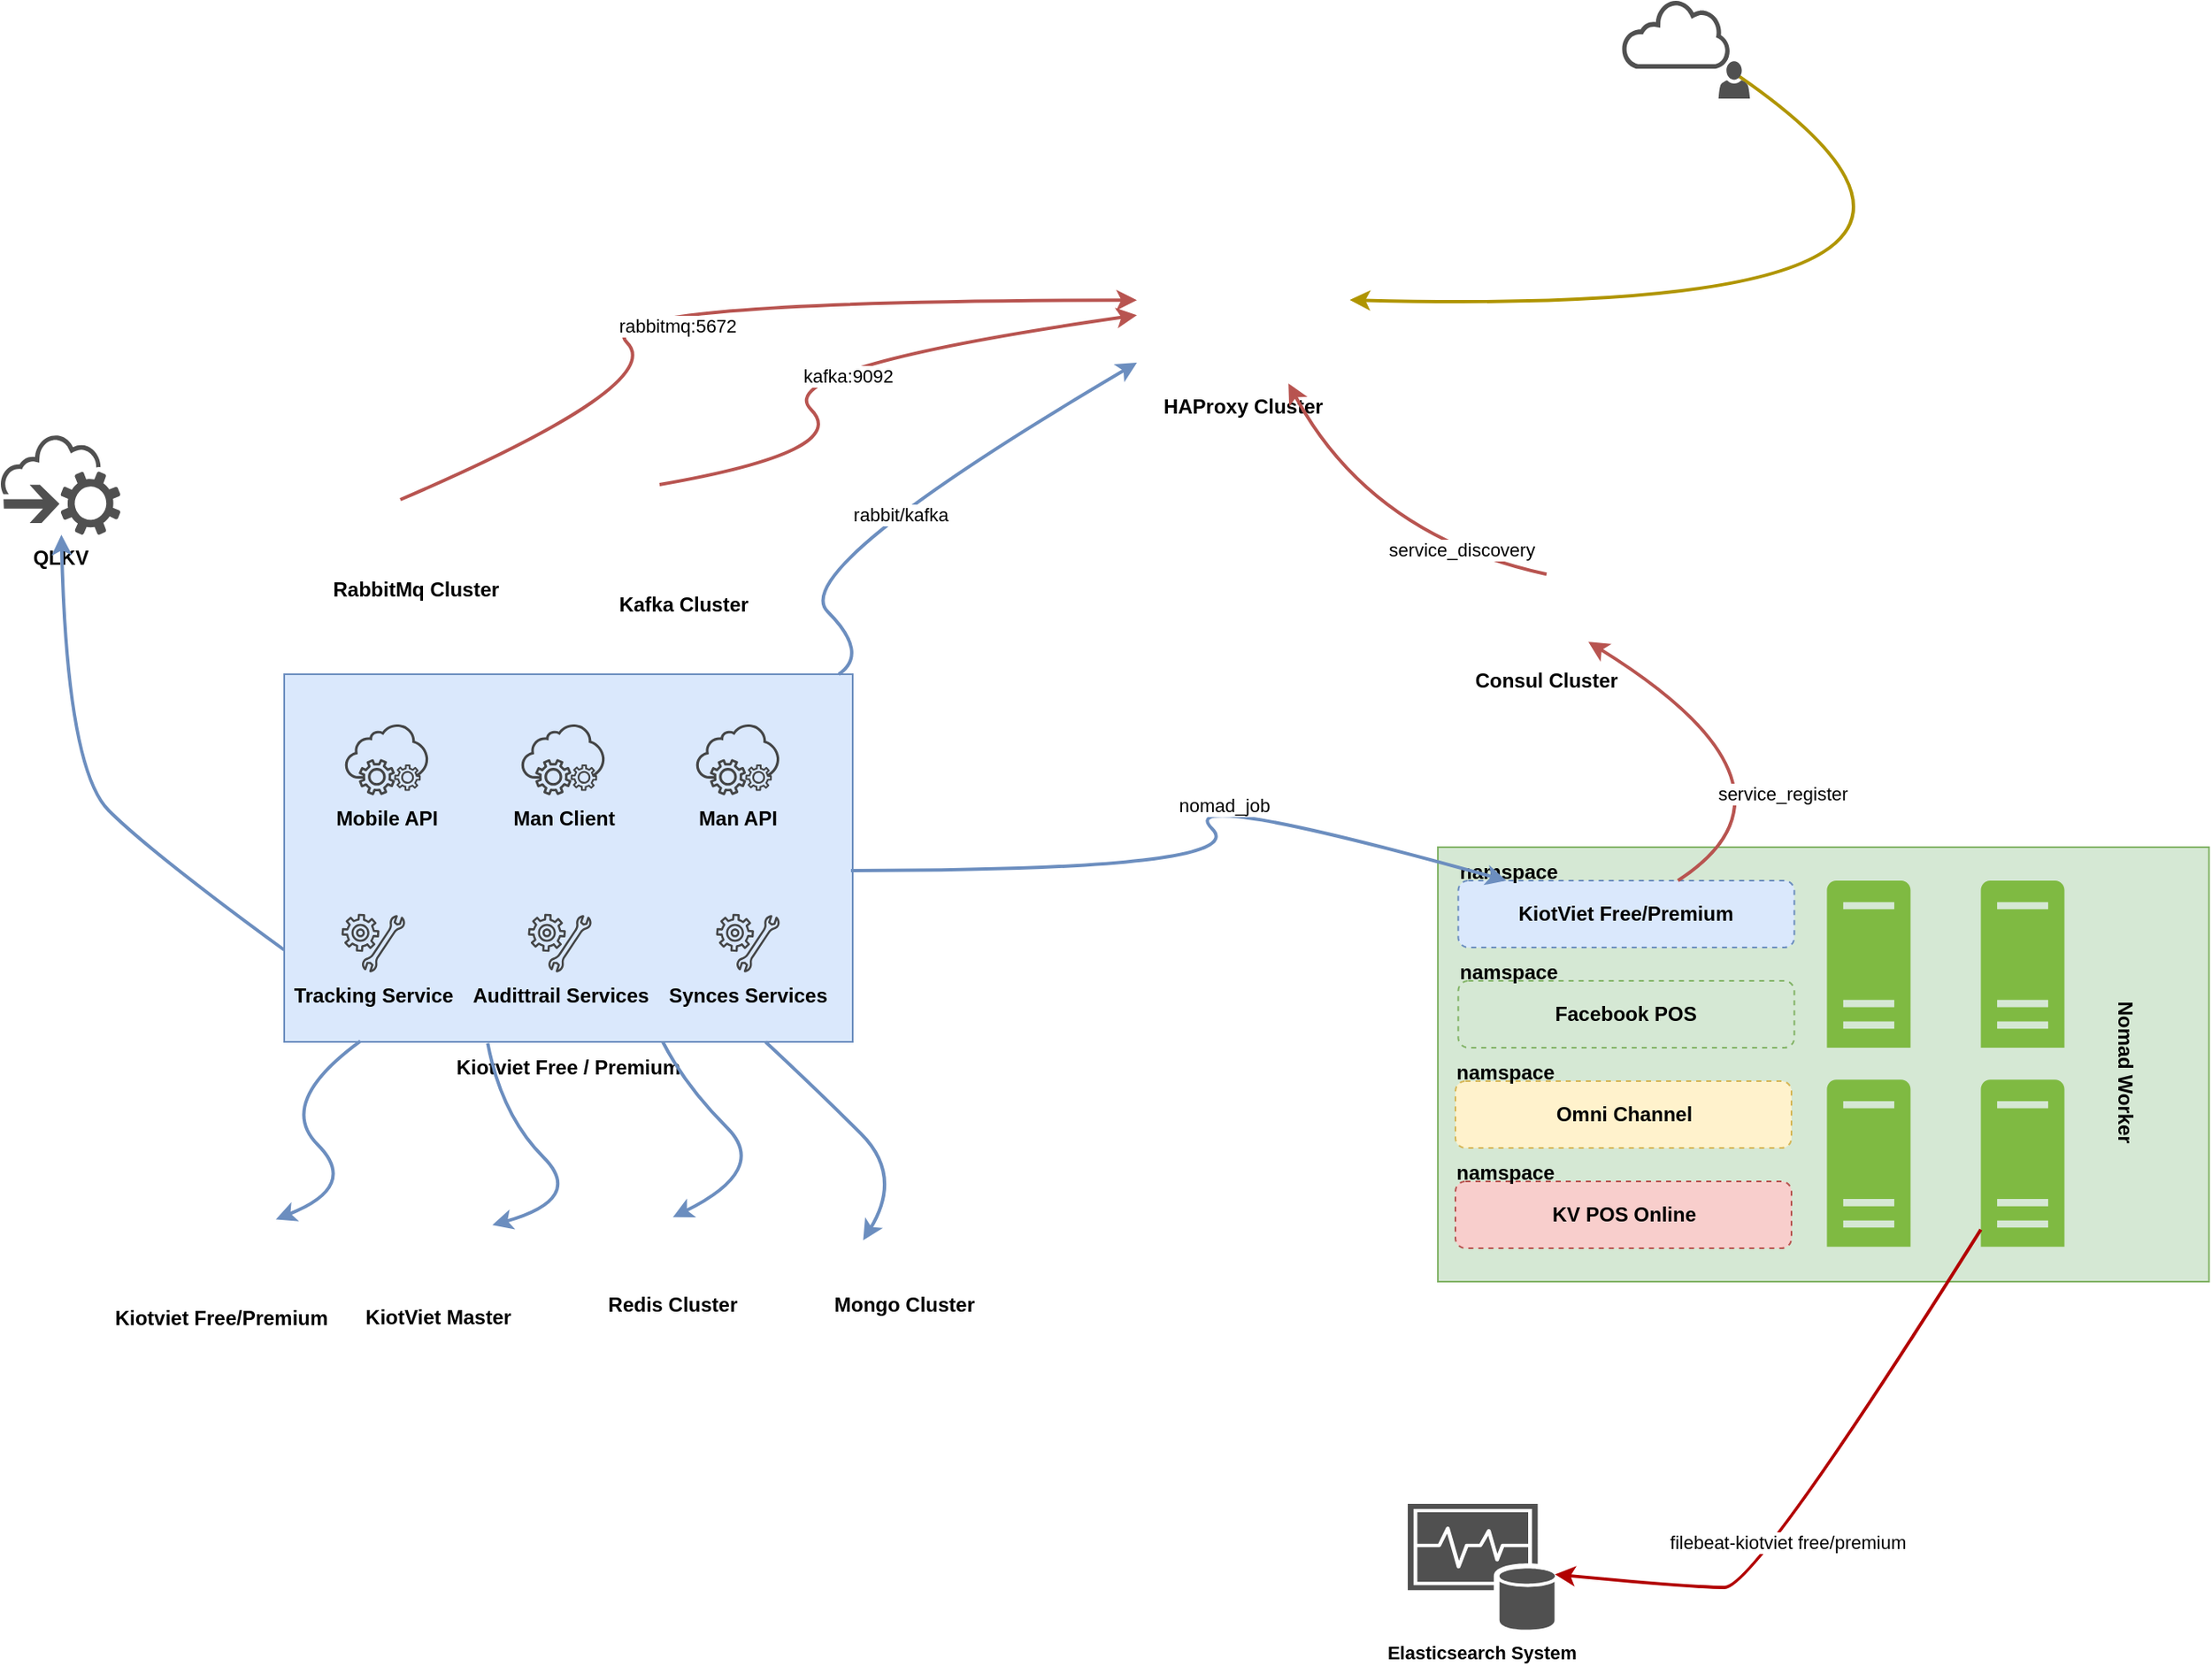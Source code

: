 <mxfile version="20.6.0" type="github" pages="5">
  <diagram name="KiotViet Free/Premium" id="e1X-Z8ea0z3AbN-QaEDR">
    <mxGraphModel dx="4070" dy="1295" grid="1" gridSize="10" guides="1" tooltips="1" connect="1" arrows="1" fold="1" page="1" pageScale="1" pageWidth="827" pageHeight="1169" math="0" shadow="0">
      <root>
        <mxCell id="0" />
        <mxCell id="1" parent="0" />
        <mxCell id="c7rHKlfq9uK405RVSKtM-2" value="HAProxy Cluster" style="shape=image;verticalLabelPosition=bottom;labelBackgroundColor=default;verticalAlign=top;aspect=fixed;imageAspect=0;image=https://upload.wikimedia.org/wikipedia/commons/a/ab/Haproxy-logo.png;fontStyle=1" parent="1" vertex="1">
          <mxGeometry x="-790" y="199.5" width="127.28" height="100" as="geometry" />
        </mxCell>
        <mxCell id="c7rHKlfq9uK405RVSKtM-3" value="Mongo Cluster" style="shape=image;verticalLabelPosition=bottom;labelBackgroundColor=default;verticalAlign=top;aspect=fixed;imageAspect=0;image=https://www.cdnlogo.com/logos/m/30/mongodb-icon.svg;fontStyle=1" parent="1" vertex="1">
          <mxGeometry x="-953.75" y="787.5" width="49.5" height="49.5" as="geometry" />
        </mxCell>
        <mxCell id="c7rHKlfq9uK405RVSKtM-9" value="" style="group;fillColor=#d5e8d4;strokeColor=#82b366;" parent="1" vertex="1" connectable="0">
          <mxGeometry x="-610" y="577" width="461.22" height="260" as="geometry" />
        </mxCell>
        <mxCell id="c7rHKlfq9uK405RVSKtM-10" value="" style="group" parent="c7rHKlfq9uK405RVSKtM-9" vertex="1" connectable="0">
          <mxGeometry x="1.7" width="211.5" height="60" as="geometry" />
        </mxCell>
        <mxCell id="c7rHKlfq9uK405RVSKtM-11" value="&lt;b&gt;KiotViet Free/Premium&lt;/b&gt;" style="rounded=1;whiteSpace=wrap;html=1;dashed=1;fillColor=#dae8fc;strokeColor=#6c8ebf;" parent="c7rHKlfq9uK405RVSKtM-10" vertex="1">
          <mxGeometry x="10.5" y="20" width="201" height="40" as="geometry" />
        </mxCell>
        <mxCell id="c7rHKlfq9uK405RVSKtM-12" value="namspace" style="text;html=1;align=center;verticalAlign=middle;resizable=0;points=[];autosize=1;strokeColor=none;fillColor=none;fontStyle=1" parent="c7rHKlfq9uK405RVSKtM-10" vertex="1">
          <mxGeometry width="80" height="30" as="geometry" />
        </mxCell>
        <mxCell id="c7rHKlfq9uK405RVSKtM-13" value="" style="group" parent="c7rHKlfq9uK405RVSKtM-9" vertex="1" connectable="0">
          <mxGeometry x="1.7" y="60" width="211.5" height="60" as="geometry" />
        </mxCell>
        <mxCell id="c7rHKlfq9uK405RVSKtM-14" value="&lt;b&gt;Facebook POS&lt;/b&gt;" style="rounded=1;whiteSpace=wrap;html=1;dashed=1;fillColor=#d5e8d4;strokeColor=#82b366;" parent="c7rHKlfq9uK405RVSKtM-13" vertex="1">
          <mxGeometry x="10.5" y="20" width="201" height="40" as="geometry" />
        </mxCell>
        <mxCell id="c7rHKlfq9uK405RVSKtM-15" value="namspace" style="text;html=1;align=center;verticalAlign=middle;resizable=0;points=[];autosize=1;strokeColor=none;fillColor=none;fontStyle=1" parent="c7rHKlfq9uK405RVSKtM-13" vertex="1">
          <mxGeometry width="80" height="30" as="geometry" />
        </mxCell>
        <mxCell id="c7rHKlfq9uK405RVSKtM-16" value="" style="group" parent="c7rHKlfq9uK405RVSKtM-9" vertex="1" connectable="0">
          <mxGeometry y="120" width="211.5" height="60" as="geometry" />
        </mxCell>
        <mxCell id="c7rHKlfq9uK405RVSKtM-17" value="&lt;b&gt;Omni Channel&lt;/b&gt;" style="rounded=1;whiteSpace=wrap;html=1;dashed=1;fillColor=#fff2cc;strokeColor=#d6b656;" parent="c7rHKlfq9uK405RVSKtM-16" vertex="1">
          <mxGeometry x="10.5" y="20" width="201" height="40" as="geometry" />
        </mxCell>
        <mxCell id="c7rHKlfq9uK405RVSKtM-18" value="namspace" style="text;html=1;align=center;verticalAlign=middle;resizable=0;points=[];autosize=1;strokeColor=none;fillColor=none;fontStyle=1" parent="c7rHKlfq9uK405RVSKtM-16" vertex="1">
          <mxGeometry width="80" height="30" as="geometry" />
        </mxCell>
        <mxCell id="c7rHKlfq9uK405RVSKtM-19" value="" style="group" parent="c7rHKlfq9uK405RVSKtM-9" vertex="1" connectable="0">
          <mxGeometry y="180" width="211.5" height="60" as="geometry" />
        </mxCell>
        <mxCell id="c7rHKlfq9uK405RVSKtM-20" value="&lt;b&gt;KV POS Online&lt;/b&gt;" style="rounded=1;whiteSpace=wrap;html=1;dashed=1;fillColor=#f8cecc;strokeColor=#b85450;" parent="c7rHKlfq9uK405RVSKtM-19" vertex="1">
          <mxGeometry x="10.5" y="20" width="201" height="40" as="geometry" />
        </mxCell>
        <mxCell id="c7rHKlfq9uK405RVSKtM-21" value="namspace" style="text;html=1;align=center;verticalAlign=middle;resizable=0;points=[];autosize=1;strokeColor=none;fillColor=none;fontStyle=1" parent="c7rHKlfq9uK405RVSKtM-19" vertex="1">
          <mxGeometry width="80" height="30" as="geometry" />
        </mxCell>
        <mxCell id="c7rHKlfq9uK405RVSKtM-22" value="" style="group" parent="c7rHKlfq9uK405RVSKtM-9" vertex="1" connectable="0">
          <mxGeometry x="232.7" y="20" width="228.52" height="219.11" as="geometry" />
        </mxCell>
        <mxCell id="c7rHKlfq9uK405RVSKtM-23" value="" style="shape=image;verticalLabelPosition=bottom;labelBackgroundColor=default;verticalAlign=top;aspect=fixed;imageAspect=0;image=https://plmlab.math.cnrs.fr/uploads/-/system/project/avatar/1748/nomad.png;fontStyle=1" parent="c7rHKlfq9uK405RVSKtM-22" vertex="1">
          <mxGeometry x="160.553" y="20.003" width="35.926" height="35.926" as="geometry" />
        </mxCell>
        <mxCell id="c7rHKlfq9uK405RVSKtM-24" value="" style="shape=image;verticalLabelPosition=bottom;labelBackgroundColor=default;verticalAlign=top;aspect=fixed;imageAspect=0;image=https://global-uploads.webflow.com/6203daf47137054c031fa0e6/64071d4ee3e10617c9106129_consul.png;fontStyle=1" parent="c7rHKlfq9uK405RVSKtM-22" vertex="1">
          <mxGeometry x="153.52" y="160" width="50" height="50" as="geometry" />
        </mxCell>
        <mxCell id="c7rHKlfq9uK405RVSKtM-25" value="" style="sketch=0;pointerEvents=1;shadow=0;dashed=0;html=1;strokeColor=none;labelPosition=center;verticalLabelPosition=bottom;verticalAlign=top;outlineConnect=0;align=center;shape=mxgraph.office.servers.server_generic;fillColor=#7FBA42;" parent="c7rHKlfq9uK405RVSKtM-22" vertex="1">
          <mxGeometry width="50" height="100" as="geometry" />
        </mxCell>
        <mxCell id="c7rHKlfq9uK405RVSKtM-26" value="" style="sketch=0;pointerEvents=1;shadow=0;dashed=0;html=1;strokeColor=none;labelPosition=center;verticalLabelPosition=bottom;verticalAlign=top;outlineConnect=0;align=center;shape=mxgraph.office.servers.server_generic;fillColor=#7FBA42;" parent="c7rHKlfq9uK405RVSKtM-22" vertex="1">
          <mxGeometry x="92.05" width="50" height="100" as="geometry" />
        </mxCell>
        <mxCell id="c7rHKlfq9uK405RVSKtM-27" value="" style="sketch=0;pointerEvents=1;shadow=0;dashed=0;html=1;strokeColor=none;labelPosition=center;verticalLabelPosition=bottom;verticalAlign=top;outlineConnect=0;align=center;shape=mxgraph.office.servers.server_generic;fillColor=#7FBA42;" parent="c7rHKlfq9uK405RVSKtM-22" vertex="1">
          <mxGeometry y="119.11" width="50" height="100" as="geometry" />
        </mxCell>
        <mxCell id="c7rHKlfq9uK405RVSKtM-28" value="" style="sketch=0;pointerEvents=1;shadow=0;dashed=0;html=1;strokeColor=none;labelPosition=center;verticalLabelPosition=bottom;verticalAlign=top;outlineConnect=0;align=center;shape=mxgraph.office.servers.server_generic;fillColor=#7FBA42;" parent="c7rHKlfq9uK405RVSKtM-22" vertex="1">
          <mxGeometry x="92.05" y="119.11" width="50" height="100" as="geometry" />
        </mxCell>
        <mxCell id="c7rHKlfq9uK405RVSKtM-29" value="Nomad Worker" style="text;html=1;strokeColor=none;fillColor=none;align=center;verticalAlign=middle;whiteSpace=wrap;rounded=0;fontStyle=1;rotation=90;" parent="c7rHKlfq9uK405RVSKtM-22" vertex="1">
          <mxGeometry x="128.52" y="100" width="100" height="30" as="geometry" />
        </mxCell>
        <mxCell id="c7rHKlfq9uK405RVSKtM-30" value="&amp;nbsp;" style="text;html=1;strokeColor=none;fillColor=none;align=center;verticalAlign=middle;whiteSpace=wrap;rounded=0;" parent="c7rHKlfq9uK405RVSKtM-9" vertex="1">
          <mxGeometry x="1.7" y="240" width="60" height="20" as="geometry" />
        </mxCell>
        <mxCell id="c7rHKlfq9uK405RVSKtM-31" value="" style="group" parent="1" vertex="1" connectable="0">
          <mxGeometry x="-570" y="390" width="92.83" height="73.59" as="geometry" />
        </mxCell>
        <mxCell id="c7rHKlfq9uK405RVSKtM-32" value="Consul Cluster" style="shape=image;verticalLabelPosition=bottom;labelBackgroundColor=default;verticalAlign=top;aspect=fixed;imageAspect=0;image=https://global-uploads.webflow.com/6203daf47137054c031fa0e6/64071d4ee3e10617c9106129_consul.png;fontStyle=1" parent="c7rHKlfq9uK405RVSKtM-31" vertex="1">
          <mxGeometry y="23.59" width="50" height="50" as="geometry" />
        </mxCell>
        <mxCell id="c7rHKlfq9uK405RVSKtM-33" value="" style="shape=image;verticalLabelPosition=bottom;labelBackgroundColor=default;verticalAlign=top;aspect=fixed;imageAspect=0;image=https://seeklogo.com/images/E/envoy-proxy-logo-AA21B06AE5-seeklogo.com.png;" parent="c7rHKlfq9uK405RVSKtM-31" vertex="1">
          <mxGeometry x="41.98" width="50.85" height="50" as="geometry" />
        </mxCell>
        <mxCell id="c7rHKlfq9uK405RVSKtM-34" value="" style="group" parent="1" vertex="1" connectable="0">
          <mxGeometry x="-1300" y="473.5" width="340" height="250" as="geometry" />
        </mxCell>
        <mxCell id="c7rHKlfq9uK405RVSKtM-35" value="" style="rounded=0;whiteSpace=wrap;html=1;fillColor=#dae8fc;strokeColor=#6c8ebf;" parent="c7rHKlfq9uK405RVSKtM-34" vertex="1">
          <mxGeometry width="340" height="220" as="geometry" />
        </mxCell>
        <mxCell id="c7rHKlfq9uK405RVSKtM-36" value="" style="group" parent="c7rHKlfq9uK405RVSKtM-34" vertex="1" connectable="0">
          <mxGeometry x="34.26" y="30" width="262.08" height="160" as="geometry" />
        </mxCell>
        <mxCell id="c7rHKlfq9uK405RVSKtM-37" value="Audittrail Services" style="sketch=0;pointerEvents=1;shadow=0;dashed=0;html=1;strokeColor=none;fillColor=#434445;aspect=fixed;labelPosition=center;verticalLabelPosition=bottom;verticalAlign=top;align=center;outlineConnect=0;shape=mxgraph.vvd.guest_agent_customization;fontStyle=1" parent="c7rHKlfq9uK405RVSKtM-36" vertex="1">
          <mxGeometry x="111.51" y="113.333" width="38.05" height="35.0" as="geometry" />
        </mxCell>
        <mxCell id="c7rHKlfq9uK405RVSKtM-38" value="Tracking Service" style="sketch=0;pointerEvents=1;shadow=0;dashed=0;html=1;strokeColor=none;fillColor=#434445;aspect=fixed;labelPosition=center;verticalLabelPosition=bottom;verticalAlign=top;align=center;outlineConnect=0;shape=mxgraph.vvd.guest_agent_customization;fontStyle=1" parent="c7rHKlfq9uK405RVSKtM-36" vertex="1">
          <mxGeometry y="113.333" width="38.05" height="35.0" as="geometry" />
        </mxCell>
        <mxCell id="c7rHKlfq9uK405RVSKtM-39" value="Man API" style="sketch=0;pointerEvents=1;shadow=0;dashed=0;html=1;strokeColor=none;fillColor=#434445;aspect=fixed;labelPosition=center;verticalLabelPosition=bottom;verticalAlign=top;align=center;outlineConnect=0;shape=mxgraph.vvd.on_demand_self_service;fontStyle=1" parent="c7rHKlfq9uK405RVSKtM-36" vertex="1">
          <mxGeometry x="212.08" width="50.0" height="42.5" as="geometry" />
        </mxCell>
        <mxCell id="c7rHKlfq9uK405RVSKtM-40" value="Synces Services" style="sketch=0;pointerEvents=1;shadow=0;dashed=0;html=1;strokeColor=none;fillColor=#434445;aspect=fixed;labelPosition=center;verticalLabelPosition=bottom;verticalAlign=top;align=center;outlineConnect=0;shape=mxgraph.vvd.guest_agent_customization;fontStyle=1" parent="c7rHKlfq9uK405RVSKtM-36" vertex="1">
          <mxGeometry x="224.03" y="113.333" width="38.05" height="35.0" as="geometry" />
        </mxCell>
        <mxCell id="c7rHKlfq9uK405RVSKtM-41" value="Mobile API" style="sketch=0;pointerEvents=1;shadow=0;dashed=0;html=1;strokeColor=none;fillColor=#434445;aspect=fixed;labelPosition=center;verticalLabelPosition=bottom;verticalAlign=top;align=center;outlineConnect=0;shape=mxgraph.vvd.on_demand_self_service;fontStyle=1" parent="c7rHKlfq9uK405RVSKtM-36" vertex="1">
          <mxGeometry x="2.08" width="50.0" height="42.5" as="geometry" />
        </mxCell>
        <mxCell id="c7rHKlfq9uK405RVSKtM-42" value="Man Client" style="sketch=0;pointerEvents=1;shadow=0;dashed=0;html=1;strokeColor=none;fillColor=#434445;aspect=fixed;labelPosition=center;verticalLabelPosition=bottom;verticalAlign=top;align=center;outlineConnect=0;shape=mxgraph.vvd.on_demand_self_service;fontStyle=1" parent="c7rHKlfq9uK405RVSKtM-36" vertex="1">
          <mxGeometry x="107.61" width="50.0" height="42.5" as="geometry" />
        </mxCell>
        <mxCell id="c7rHKlfq9uK405RVSKtM-43" value="Kiotviet Free / Premium" style="text;html=1;strokeColor=none;fillColor=none;align=center;verticalAlign=middle;whiteSpace=wrap;rounded=0;fontStyle=1" parent="c7rHKlfq9uK405RVSKtM-34" vertex="1">
          <mxGeometry x="95" y="220" width="150" height="30" as="geometry" />
        </mxCell>
        <mxCell id="c7rHKlfq9uK405RVSKtM-44" value="" style="curved=1;endArrow=classic;html=1;rounded=0;fillColor=#f8cecc;strokeColor=#b85450;strokeWidth=2;" parent="1" source="c7rHKlfq9uK405RVSKtM-11" target="c7rHKlfq9uK405RVSKtM-32" edge="1">
          <mxGeometry width="50" height="50" relative="1" as="geometry">
            <mxPoint x="-200" y="591" as="sourcePoint" />
            <mxPoint x="-150" y="541" as="targetPoint" />
            <Array as="points">
              <mxPoint x="-380" y="541" />
            </Array>
          </mxGeometry>
        </mxCell>
        <mxCell id="c7rHKlfq9uK405RVSKtM-45" value="service_register" style="edgeLabel;html=1;align=center;verticalAlign=middle;resizable=0;points=[];" parent="c7rHKlfq9uK405RVSKtM-44" vertex="1" connectable="0">
          <mxGeometry x="-0.399" y="10" relative="1" as="geometry">
            <mxPoint as="offset" />
          </mxGeometry>
        </mxCell>
        <mxCell id="c7rHKlfq9uK405RVSKtM-46" value="" style="curved=1;endArrow=classic;html=1;rounded=0;exitX=0.997;exitY=0.534;exitDx=0;exitDy=0;exitPerimeter=0;fillColor=#dae8fc;strokeColor=#6c8ebf;strokeWidth=2;" parent="1" source="c7rHKlfq9uK405RVSKtM-35" target="c7rHKlfq9uK405RVSKtM-11" edge="1">
          <mxGeometry width="50" height="50" relative="1" as="geometry">
            <mxPoint x="-770" y="591" as="sourcePoint" />
            <mxPoint x="-720" y="541" as="targetPoint" />
            <Array as="points">
              <mxPoint x="-720" y="591" />
              <mxPoint x="-770" y="541" />
            </Array>
          </mxGeometry>
        </mxCell>
        <mxCell id="c7rHKlfq9uK405RVSKtM-47" value="nomad_job" style="edgeLabel;html=1;align=center;verticalAlign=middle;resizable=0;points=[];" parent="c7rHKlfq9uK405RVSKtM-46" vertex="1" connectable="0">
          <mxGeometry x="0.325" y="-1" relative="1" as="geometry">
            <mxPoint y="1" as="offset" />
          </mxGeometry>
        </mxCell>
        <mxCell id="c7rHKlfq9uK405RVSKtM-49" value="" style="curved=1;endArrow=classic;html=1;rounded=0;entryX=1;entryY=0.5;entryDx=0;entryDy=0;fillColor=#e3c800;strokeColor=#B09500;strokeWidth=2;" parent="1" source="c7rHKlfq9uK405RVSKtM-48" target="c7rHKlfq9uK405RVSKtM-2" edge="1">
          <mxGeometry width="50" height="50" relative="1" as="geometry">
            <mxPoint x="10" y="321" as="sourcePoint" />
            <mxPoint x="60" y="271" as="targetPoint" />
            <Array as="points">
              <mxPoint x="-213" y="261" />
            </Array>
          </mxGeometry>
        </mxCell>
        <mxCell id="c7rHKlfq9uK405RVSKtM-50" value="" style="curved=1;endArrow=classic;html=1;rounded=0;exitX=0.5;exitY=0;exitDx=0;exitDy=0;fillColor=#f8cecc;strokeColor=#b85450;strokeWidth=2;" parent="1" source="c7rHKlfq9uK405RVSKtM-32" target="c7rHKlfq9uK405RVSKtM-2" edge="1">
          <mxGeometry width="50" height="50" relative="1" as="geometry">
            <mxPoint x="-650" y="441" as="sourcePoint" />
            <mxPoint x="-600" y="391" as="targetPoint" />
            <Array as="points">
              <mxPoint x="-650" y="391" />
            </Array>
          </mxGeometry>
        </mxCell>
        <mxCell id="c7rHKlfq9uK405RVSKtM-51" value="service_discovery" style="edgeLabel;html=1;align=center;verticalAlign=middle;resizable=0;points=[];" parent="c7rHKlfq9uK405RVSKtM-50" vertex="1" connectable="0">
          <mxGeometry x="-0.502" y="-4" relative="1" as="geometry">
            <mxPoint x="-1" as="offset" />
          </mxGeometry>
        </mxCell>
        <mxCell id="c7rHKlfq9uK405RVSKtM-52" value="Redis Cluster" style="shape=image;verticalLabelPosition=bottom;labelBackgroundColor=default;verticalAlign=top;aspect=fixed;imageAspect=0;image=https://assets-global.website-files.com/62a8969da1ab56329dc8c41e/6458c80c31db957ee94a0805_featured.svg;container=0;fontStyle=1" parent="1" vertex="1">
          <mxGeometry x="-1090" y="798.41" width="44.92" height="38.59" as="geometry" />
        </mxCell>
        <mxCell id="c7rHKlfq9uK405RVSKtM-53" value="Kafka Cluster" style="shape=image;verticalLabelPosition=bottom;labelBackgroundColor=default;verticalAlign=top;aspect=fixed;imageAspect=0;image=https://cdn.confluent.io/wp-content/uploads/kafka-icon-blue.jpg;fontStyle=1" parent="1" vertex="1">
          <mxGeometry x="-1090" y="360" width="58" height="58" as="geometry" />
        </mxCell>
        <mxCell id="c7rHKlfq9uK405RVSKtM-54" value="RabbitMq Cluster" style="shape=image;verticalLabelPosition=bottom;labelBackgroundColor=default;verticalAlign=top;aspect=fixed;imageAspect=0;image=https://static-00.iconduck.com/assets.00/rabbitmq-icon-484x512-s9lfaapn.png;fontStyle=1" parent="1" vertex="1">
          <mxGeometry x="-1240" y="369" width="37.81" height="40" as="geometry" />
        </mxCell>
        <mxCell id="c7rHKlfq9uK405RVSKtM-59" value="" style="curved=1;endArrow=classic;html=1;rounded=0;endFill=1;startArrow=none;startFill=0;fillColor=#dae8fc;strokeColor=#6c8ebf;strokeWidth=2;" parent="1" source="c7rHKlfq9uK405RVSKtM-35" target="c7rHKlfq9uK405RVSKtM-2" edge="1">
          <mxGeometry width="50" height="50" relative="1" as="geometry">
            <mxPoint x="-1000" y="461" as="sourcePoint" />
            <mxPoint x="-950" y="411" as="targetPoint" />
            <Array as="points">
              <mxPoint x="-950" y="461" />
              <mxPoint x="-1000" y="411" />
            </Array>
          </mxGeometry>
        </mxCell>
        <mxCell id="c7rHKlfq9uK405RVSKtM-60" value="rabbit/kafka&amp;nbsp;" style="edgeLabel;html=1;align=center;verticalAlign=middle;resizable=0;points=[];" parent="c7rHKlfq9uK405RVSKtM-59" vertex="1" connectable="0">
          <mxGeometry x="0.01" y="-7" relative="1" as="geometry">
            <mxPoint as="offset" />
          </mxGeometry>
        </mxCell>
        <mxCell id="c7rHKlfq9uK405RVSKtM-62" value="Kiotviet Free/Premium" style="shape=image;verticalLabelPosition=bottom;labelBackgroundColor=default;verticalAlign=top;aspect=fixed;imageAspect=0;image=https://www.svgrepo.com/show/303229/microsoft-sql-server-logo.svg;container=0;fontStyle=1" parent="1" vertex="1">
          <mxGeometry x="-1370" y="780" width="65" height="65" as="geometry" />
        </mxCell>
        <mxCell id="c7rHKlfq9uK405RVSKtM-63" value="KiotViet Master" style="shape=image;verticalLabelPosition=bottom;labelBackgroundColor=default;verticalAlign=top;aspect=fixed;imageAspect=0;image=https://www.svgrepo.com/show/303229/microsoft-sql-server-logo.svg;fontStyle=1" parent="1" vertex="1">
          <mxGeometry x="-1240" y="780" width="64.5" height="64.5" as="geometry" />
        </mxCell>
        <mxCell id="c7rHKlfq9uK405RVSKtM-67" value="&lt;b&gt;QLKV&lt;/b&gt;" style="sketch=0;pointerEvents=1;shadow=0;dashed=0;html=1;strokeColor=none;fillColor=#505050;labelPosition=center;verticalLabelPosition=bottom;outlineConnect=0;verticalAlign=top;align=center;shape=mxgraph.office.clouds.cloud_service_request;" parent="1" vertex="1">
          <mxGeometry x="-1470" y="330" width="72" height="60" as="geometry" />
        </mxCell>
        <mxCell id="EyrsWX3sh6vtpfaJvvTK-2" value="" style="group" parent="1" vertex="1" connectable="0">
          <mxGeometry x="-500" y="70" width="76.67" height="59" as="geometry" />
        </mxCell>
        <mxCell id="c7rHKlfq9uK405RVSKtM-48" value="" style="sketch=0;pointerEvents=1;shadow=0;dashed=0;html=1;strokeColor=none;fillColor=#505050;labelPosition=center;verticalLabelPosition=bottom;outlineConnect=0;verticalAlign=top;align=center;shape=mxgraph.office.clouds.cloud;" parent="EyrsWX3sh6vtpfaJvvTK-2" vertex="1">
          <mxGeometry width="65.518" height="41.076" as="geometry" />
        </mxCell>
        <mxCell id="EyrsWX3sh6vtpfaJvvTK-1" value="" style="sketch=0;pointerEvents=1;shadow=0;dashed=0;html=1;strokeColor=none;fillColor=#505050;labelPosition=center;verticalLabelPosition=bottom;verticalAlign=top;outlineConnect=0;align=center;shape=mxgraph.office.users.user;fontFamily=Helvetica;fontSize=11;fontColor=default;" parent="EyrsWX3sh6vtpfaJvvTK-2" vertex="1">
          <mxGeometry x="57.851" y="36.595" width="18.819" height="22.405" as="geometry" />
        </mxCell>
        <mxCell id="5YBsfKzBeTzrpO5o2jzZ-3" value="" style="curved=1;endArrow=none;html=1;rounded=0;labelBackgroundColor=default;strokeColor=#6c8ebf;strokeWidth=2;fontFamily=Helvetica;fontSize=11;fontColor=default;fillColor=#dae8fc;shape=connector;endFill=0;startArrow=classic;startFill=1;exitX=0;exitY=0.5;exitDx=0;exitDy=0;" parent="1" source="c7rHKlfq9uK405RVSKtM-3" target="c7rHKlfq9uK405RVSKtM-35" edge="1">
          <mxGeometry width="50" height="50" relative="1" as="geometry">
            <mxPoint x="-980" y="773.5" as="sourcePoint" />
            <mxPoint x="-930" y="723.5" as="targetPoint" />
            <Array as="points">
              <mxPoint x="-930" y="773.5" />
              <mxPoint x="-980" y="723.5" />
            </Array>
          </mxGeometry>
        </mxCell>
        <mxCell id="5YBsfKzBeTzrpO5o2jzZ-4" value="" style="curved=1;endArrow=none;html=1;rounded=0;labelBackgroundColor=default;strokeColor=#6c8ebf;strokeWidth=2;fontFamily=Helvetica;fontSize=11;fontColor=default;fillColor=#dae8fc;shape=connector;endFill=0;startArrow=classic;startFill=1;exitX=0.5;exitY=0;exitDx=0;exitDy=0;" parent="1" source="c7rHKlfq9uK405RVSKtM-52" target="c7rHKlfq9uK405RVSKtM-35" edge="1">
          <mxGeometry width="50" height="50" relative="1" as="geometry">
            <mxPoint x="-1060" y="770" as="sourcePoint" />
            <mxPoint x="-1010" y="720" as="targetPoint" />
            <Array as="points">
              <mxPoint x="-1010" y="770" />
              <mxPoint x="-1060" y="720" />
            </Array>
          </mxGeometry>
        </mxCell>
        <mxCell id="5YBsfKzBeTzrpO5o2jzZ-5" value="" style="curved=1;endArrow=none;html=1;rounded=0;labelBackgroundColor=default;strokeColor=#6c8ebf;strokeWidth=2;fontFamily=Helvetica;fontSize=11;fontColor=default;fillColor=#dae8fc;shape=connector;endFill=0;startArrow=classic;startFill=1;entryX=0.178;entryY=0.028;entryDx=0;entryDy=0;entryPerimeter=0;" parent="1" source="c7rHKlfq9uK405RVSKtM-63" target="c7rHKlfq9uK405RVSKtM-43" edge="1">
          <mxGeometry width="50" height="50" relative="1" as="geometry">
            <mxPoint x="-1170" y="787.5" as="sourcePoint" />
            <mxPoint x="-1120" y="737.5" as="targetPoint" />
            <Array as="points">
              <mxPoint x="-1120" y="787.5" />
              <mxPoint x="-1170" y="737.5" />
            </Array>
          </mxGeometry>
        </mxCell>
        <mxCell id="5YBsfKzBeTzrpO5o2jzZ-6" value="" style="curved=1;endArrow=none;html=1;rounded=0;labelBackgroundColor=default;strokeColor=#6c8ebf;strokeWidth=2;fontFamily=Helvetica;fontSize=11;fontColor=default;fillColor=#dae8fc;shape=connector;endFill=0;startArrow=classic;startFill=1;entryX=0.134;entryY=0.998;entryDx=0;entryDy=0;entryPerimeter=0;" parent="1" source="c7rHKlfq9uK405RVSKtM-62" target="c7rHKlfq9uK405RVSKtM-35" edge="1">
          <mxGeometry width="50" height="50" relative="1" as="geometry">
            <mxPoint x="-1305" y="780" as="sourcePoint" />
            <mxPoint x="-1255" y="730" as="targetPoint" />
            <Array as="points">
              <mxPoint x="-1255" y="780" />
              <mxPoint x="-1305" y="730" />
            </Array>
          </mxGeometry>
        </mxCell>
        <mxCell id="5YBsfKzBeTzrpO5o2jzZ-10" value="" style="curved=1;endArrow=classic;html=1;rounded=0;labelBackgroundColor=default;strokeColor=#b85450;strokeWidth=2;fontFamily=Helvetica;fontSize=11;fontColor=default;fillColor=#f8cecc;shape=connector;exitX=0.25;exitY=0;exitDx=0;exitDy=0;" parent="1" source="c7rHKlfq9uK405RVSKtM-54" target="c7rHKlfq9uK405RVSKtM-2" edge="1">
          <mxGeometry width="50" height="50" relative="1" as="geometry">
            <mxPoint x="-1120" y="300" as="sourcePoint" />
            <mxPoint x="-1070" y="250" as="targetPoint" />
            <Array as="points">
              <mxPoint x="-1070" y="300" />
              <mxPoint x="-1120" y="250" />
            </Array>
          </mxGeometry>
        </mxCell>
        <mxCell id="5YBsfKzBeTzrpO5o2jzZ-12" value="rabbitmq:5672" style="edgeLabel;html=1;align=center;verticalAlign=middle;resizable=0;points=[];fontSize=11;fontFamily=Helvetica;fontColor=default;" parent="5YBsfKzBeTzrpO5o2jzZ-10" vertex="1" connectable="0">
          <mxGeometry x="0.043" y="-15" relative="1" as="geometry">
            <mxPoint as="offset" />
          </mxGeometry>
        </mxCell>
        <mxCell id="5YBsfKzBeTzrpO5o2jzZ-11" value="" style="curved=1;endArrow=classic;html=1;rounded=0;labelBackgroundColor=default;strokeColor=#b85450;strokeWidth=2;fontFamily=Helvetica;fontSize=11;fontColor=default;fillColor=#f8cecc;shape=connector;exitX=0.25;exitY=0;exitDx=0;exitDy=0;" parent="1" source="c7rHKlfq9uK405RVSKtM-53" target="c7rHKlfq9uK405RVSKtM-2" edge="1">
          <mxGeometry width="50" height="50" relative="1" as="geometry">
            <mxPoint x="-1010" y="340" as="sourcePoint" />
            <mxPoint x="-960" y="290" as="targetPoint" />
            <Array as="points">
              <mxPoint x="-960" y="340" />
              <mxPoint x="-1010" y="290" />
            </Array>
          </mxGeometry>
        </mxCell>
        <mxCell id="5YBsfKzBeTzrpO5o2jzZ-13" value="kafka:9092" style="edgeLabel;html=1;align=center;verticalAlign=middle;resizable=0;points=[];fontSize=11;fontFamily=Helvetica;fontColor=default;" parent="5YBsfKzBeTzrpO5o2jzZ-11" vertex="1" connectable="0">
          <mxGeometry x="0.141" y="-11" relative="1" as="geometry">
            <mxPoint as="offset" />
          </mxGeometry>
        </mxCell>
        <mxCell id="5YBsfKzBeTzrpO5o2jzZ-14" value="" style="curved=1;endArrow=classic;html=1;rounded=0;labelBackgroundColor=default;strokeColor=#6c8ebf;strokeWidth=2;fontFamily=Helvetica;fontSize=11;fontColor=default;fillColor=#dae8fc;shape=connector;exitX=0;exitY=0.75;exitDx=0;exitDy=0;" parent="1" source="c7rHKlfq9uK405RVSKtM-35" target="c7rHKlfq9uK405RVSKtM-67" edge="1">
          <mxGeometry width="50" height="50" relative="1" as="geometry">
            <mxPoint x="-1430" y="580" as="sourcePoint" />
            <mxPoint x="-1410" y="400" as="targetPoint" />
            <Array as="points">
              <mxPoint x="-1380" y="580" />
              <mxPoint x="-1430" y="530" />
            </Array>
          </mxGeometry>
        </mxCell>
        <mxCell id="DbTssuMZ3LYYwMn4Svv6-1" value="Elasticsearch System" style="sketch=0;shadow=0;dashed=0;html=1;strokeColor=none;fillColor=#505050;labelPosition=center;verticalLabelPosition=bottom;verticalAlign=top;outlineConnect=0;align=center;shape=mxgraph.office.databases.monitoring_store;fontFamily=Helvetica;fontSize=11;fontColor=default;fontStyle=1" vertex="1" parent="1">
          <mxGeometry x="-628" y="970" width="88" height="76" as="geometry" />
        </mxCell>
        <mxCell id="DbTssuMZ3LYYwMn4Svv6-2" value="" style="curved=1;endArrow=classic;html=1;rounded=0;labelBackgroundColor=default;strokeColor=#B20000;strokeWidth=2;fontFamily=Helvetica;fontSize=11;fontColor=default;fillColor=#e51400;shape=connector;" edge="1" parent="1" target="DbTssuMZ3LYYwMn4Svv6-1" source="c7rHKlfq9uK405RVSKtM-28">
          <mxGeometry width="50" height="50" relative="1" as="geometry">
            <mxPoint x="-260" y="830" as="sourcePoint" />
            <mxPoint x="-407.17" y="1020" as="targetPoint" />
            <Array as="points">
              <mxPoint x="-420" y="1020" />
              <mxPoint x="-457.17" y="1020" />
            </Array>
          </mxGeometry>
        </mxCell>
        <mxCell id="DbTssuMZ3LYYwMn4Svv6-3" value="filebeat-kiotviet free/premium" style="edgeLabel;html=1;align=center;verticalAlign=middle;resizable=0;points=[];fontSize=11;fontFamily=Helvetica;fontColor=default;" vertex="1" connectable="0" parent="DbTssuMZ3LYYwMn4Svv6-2">
          <mxGeometry x="0.179" y="1" relative="1" as="geometry">
            <mxPoint as="offset" />
          </mxGeometry>
        </mxCell>
      </root>
    </mxGraphModel>
  </diagram>
  <diagram id="vpJv-vPMpvS1EP-Pk6br" name="Facebook POS">
    <mxGraphModel dx="3936" dy="1223" grid="1" gridSize="10" guides="1" tooltips="1" connect="1" arrows="1" fold="1" page="1" pageScale="1" pageWidth="827" pageHeight="1169" math="0" shadow="0">
      <root>
        <mxCell id="0" />
        <mxCell id="1" parent="0" />
        <mxCell id="gjrfIeVWyx0TVvUm6IKJ-1" value="HAProxy Cluster" style="shape=image;verticalLabelPosition=bottom;labelBackgroundColor=default;verticalAlign=top;aspect=fixed;imageAspect=0;image=https://upload.wikimedia.org/wikipedia/commons/a/ab/Haproxy-logo.png;fontStyle=1" parent="1" vertex="1">
          <mxGeometry x="-720" y="270.5" width="127.28" height="100" as="geometry" />
        </mxCell>
        <mxCell id="gjrfIeVWyx0TVvUm6IKJ-2" value="Mongo Cluster" style="shape=image;verticalLabelPosition=bottom;labelBackgroundColor=default;verticalAlign=top;aspect=fixed;imageAspect=0;image=https://www.cdnlogo.com/logos/m/30/mongodb-icon.svg;fontStyle=1" parent="1" vertex="1">
          <mxGeometry x="-1030.51" y="853.05" width="49.5" height="49.5" as="geometry" />
        </mxCell>
        <mxCell id="gjrfIeVWyx0TVvUm6IKJ-3" value="" style="group;fillColor=#d5e8d4;strokeColor=#82b366;" parent="1" vertex="1" connectable="0">
          <mxGeometry x="-540" y="648" width="461.22" height="260" as="geometry" />
        </mxCell>
        <mxCell id="gjrfIeVWyx0TVvUm6IKJ-4" value="" style="group" parent="gjrfIeVWyx0TVvUm6IKJ-3" vertex="1" connectable="0">
          <mxGeometry x="1.7" width="211.5" height="60" as="geometry" />
        </mxCell>
        <mxCell id="gjrfIeVWyx0TVvUm6IKJ-5" value="&lt;b&gt;KiotViet Free/Premium&lt;/b&gt;" style="rounded=1;whiteSpace=wrap;html=1;dashed=1;fillColor=#dae8fc;strokeColor=#6c8ebf;" parent="gjrfIeVWyx0TVvUm6IKJ-4" vertex="1">
          <mxGeometry x="10.5" y="20" width="201" height="40" as="geometry" />
        </mxCell>
        <mxCell id="gjrfIeVWyx0TVvUm6IKJ-6" value="namspace" style="text;html=1;align=center;verticalAlign=middle;resizable=0;points=[];autosize=1;strokeColor=none;fillColor=none;fontStyle=1" parent="gjrfIeVWyx0TVvUm6IKJ-4" vertex="1">
          <mxGeometry width="80" height="30" as="geometry" />
        </mxCell>
        <mxCell id="gjrfIeVWyx0TVvUm6IKJ-7" value="" style="group" parent="gjrfIeVWyx0TVvUm6IKJ-3" vertex="1" connectable="0">
          <mxGeometry x="1.7" y="60" width="211.5" height="60" as="geometry" />
        </mxCell>
        <mxCell id="gjrfIeVWyx0TVvUm6IKJ-8" value="&lt;b&gt;Facebook POS&lt;/b&gt;" style="rounded=1;whiteSpace=wrap;html=1;dashed=1;fillColor=#d5e8d4;strokeColor=#82b366;" parent="gjrfIeVWyx0TVvUm6IKJ-7" vertex="1">
          <mxGeometry x="10.5" y="20" width="201" height="40" as="geometry" />
        </mxCell>
        <mxCell id="gjrfIeVWyx0TVvUm6IKJ-9" value="namspace" style="text;html=1;align=center;verticalAlign=middle;resizable=0;points=[];autosize=1;strokeColor=none;fillColor=none;fontStyle=1" parent="gjrfIeVWyx0TVvUm6IKJ-7" vertex="1">
          <mxGeometry width="80" height="30" as="geometry" />
        </mxCell>
        <mxCell id="gjrfIeVWyx0TVvUm6IKJ-10" value="" style="group" parent="gjrfIeVWyx0TVvUm6IKJ-3" vertex="1" connectable="0">
          <mxGeometry y="120" width="211.5" height="60" as="geometry" />
        </mxCell>
        <mxCell id="gjrfIeVWyx0TVvUm6IKJ-11" value="&lt;b&gt;Omni Channel&lt;/b&gt;" style="rounded=1;whiteSpace=wrap;html=1;dashed=1;fillColor=#fff2cc;strokeColor=#d6b656;" parent="gjrfIeVWyx0TVvUm6IKJ-10" vertex="1">
          <mxGeometry x="10.5" y="20" width="201" height="40" as="geometry" />
        </mxCell>
        <mxCell id="gjrfIeVWyx0TVvUm6IKJ-12" value="namspace" style="text;html=1;align=center;verticalAlign=middle;resizable=0;points=[];autosize=1;strokeColor=none;fillColor=none;fontStyle=1" parent="gjrfIeVWyx0TVvUm6IKJ-10" vertex="1">
          <mxGeometry width="80" height="30" as="geometry" />
        </mxCell>
        <mxCell id="gjrfIeVWyx0TVvUm6IKJ-13" value="" style="group" parent="gjrfIeVWyx0TVvUm6IKJ-3" vertex="1" connectable="0">
          <mxGeometry y="180" width="211.5" height="60" as="geometry" />
        </mxCell>
        <mxCell id="gjrfIeVWyx0TVvUm6IKJ-14" value="&lt;b&gt;KV POS Online&lt;/b&gt;" style="rounded=1;whiteSpace=wrap;html=1;dashed=1;fillColor=#f8cecc;strokeColor=#b85450;" parent="gjrfIeVWyx0TVvUm6IKJ-13" vertex="1">
          <mxGeometry x="10.5" y="20" width="201" height="40" as="geometry" />
        </mxCell>
        <mxCell id="gjrfIeVWyx0TVvUm6IKJ-15" value="namspace" style="text;html=1;align=center;verticalAlign=middle;resizable=0;points=[];autosize=1;strokeColor=none;fillColor=none;fontStyle=1" parent="gjrfIeVWyx0TVvUm6IKJ-13" vertex="1">
          <mxGeometry width="80" height="30" as="geometry" />
        </mxCell>
        <mxCell id="gjrfIeVWyx0TVvUm6IKJ-16" value="" style="group" parent="gjrfIeVWyx0TVvUm6IKJ-3" vertex="1" connectable="0">
          <mxGeometry x="232.7" y="20" width="228.52" height="219.11" as="geometry" />
        </mxCell>
        <mxCell id="gjrfIeVWyx0TVvUm6IKJ-17" value="" style="shape=image;verticalLabelPosition=bottom;labelBackgroundColor=default;verticalAlign=top;aspect=fixed;imageAspect=0;image=https://plmlab.math.cnrs.fr/uploads/-/system/project/avatar/1748/nomad.png;fontStyle=1" parent="gjrfIeVWyx0TVvUm6IKJ-16" vertex="1">
          <mxGeometry x="160.553" y="20.003" width="35.926" height="35.926" as="geometry" />
        </mxCell>
        <mxCell id="gjrfIeVWyx0TVvUm6IKJ-18" value="" style="shape=image;verticalLabelPosition=bottom;labelBackgroundColor=default;verticalAlign=top;aspect=fixed;imageAspect=0;image=https://global-uploads.webflow.com/6203daf47137054c031fa0e6/64071d4ee3e10617c9106129_consul.png;fontStyle=1" parent="gjrfIeVWyx0TVvUm6IKJ-16" vertex="1">
          <mxGeometry x="153.52" y="160" width="50" height="50" as="geometry" />
        </mxCell>
        <mxCell id="gjrfIeVWyx0TVvUm6IKJ-19" value="" style="sketch=0;pointerEvents=1;shadow=0;dashed=0;html=1;strokeColor=none;labelPosition=center;verticalLabelPosition=bottom;verticalAlign=top;outlineConnect=0;align=center;shape=mxgraph.office.servers.server_generic;fillColor=#7FBA42;" parent="gjrfIeVWyx0TVvUm6IKJ-16" vertex="1">
          <mxGeometry width="50" height="100" as="geometry" />
        </mxCell>
        <mxCell id="gjrfIeVWyx0TVvUm6IKJ-20" value="" style="sketch=0;pointerEvents=1;shadow=0;dashed=0;html=1;strokeColor=none;labelPosition=center;verticalLabelPosition=bottom;verticalAlign=top;outlineConnect=0;align=center;shape=mxgraph.office.servers.server_generic;fillColor=#7FBA42;" parent="gjrfIeVWyx0TVvUm6IKJ-16" vertex="1">
          <mxGeometry x="92.05" width="50" height="100" as="geometry" />
        </mxCell>
        <mxCell id="gjrfIeVWyx0TVvUm6IKJ-21" value="" style="sketch=0;pointerEvents=1;shadow=0;dashed=0;html=1;strokeColor=none;labelPosition=center;verticalLabelPosition=bottom;verticalAlign=top;outlineConnect=0;align=center;shape=mxgraph.office.servers.server_generic;fillColor=#7FBA42;" parent="gjrfIeVWyx0TVvUm6IKJ-16" vertex="1">
          <mxGeometry y="119.11" width="50" height="100" as="geometry" />
        </mxCell>
        <mxCell id="gjrfIeVWyx0TVvUm6IKJ-22" value="" style="sketch=0;pointerEvents=1;shadow=0;dashed=0;html=1;strokeColor=none;labelPosition=center;verticalLabelPosition=bottom;verticalAlign=top;outlineConnect=0;align=center;shape=mxgraph.office.servers.server_generic;fillColor=#7FBA42;" parent="gjrfIeVWyx0TVvUm6IKJ-16" vertex="1">
          <mxGeometry x="92.05" y="119.11" width="50" height="100" as="geometry" />
        </mxCell>
        <mxCell id="gjrfIeVWyx0TVvUm6IKJ-23" value="Nomad Worker" style="text;html=1;strokeColor=none;fillColor=none;align=center;verticalAlign=middle;whiteSpace=wrap;rounded=0;fontStyle=1;rotation=90;" parent="gjrfIeVWyx0TVvUm6IKJ-16" vertex="1">
          <mxGeometry x="128.52" y="100" width="100" height="30" as="geometry" />
        </mxCell>
        <mxCell id="gjrfIeVWyx0TVvUm6IKJ-24" value="&amp;nbsp;" style="text;html=1;strokeColor=none;fillColor=none;align=center;verticalAlign=middle;whiteSpace=wrap;rounded=0;" parent="gjrfIeVWyx0TVvUm6IKJ-3" vertex="1">
          <mxGeometry x="1.7" y="240" width="60" height="20" as="geometry" />
        </mxCell>
        <mxCell id="gjrfIeVWyx0TVvUm6IKJ-25" value="" style="group" parent="1" vertex="1" connectable="0">
          <mxGeometry x="-500" y="461" width="92.83" height="73.59" as="geometry" />
        </mxCell>
        <mxCell id="gjrfIeVWyx0TVvUm6IKJ-26" value="Consul Cluster" style="shape=image;verticalLabelPosition=bottom;labelBackgroundColor=default;verticalAlign=top;aspect=fixed;imageAspect=0;image=https://global-uploads.webflow.com/6203daf47137054c031fa0e6/64071d4ee3e10617c9106129_consul.png;fontStyle=1" parent="gjrfIeVWyx0TVvUm6IKJ-25" vertex="1">
          <mxGeometry y="23.59" width="50" height="50" as="geometry" />
        </mxCell>
        <mxCell id="gjrfIeVWyx0TVvUm6IKJ-27" value="" style="shape=image;verticalLabelPosition=bottom;labelBackgroundColor=default;verticalAlign=top;aspect=fixed;imageAspect=0;image=https://seeklogo.com/images/E/envoy-proxy-logo-AA21B06AE5-seeklogo.com.png;" parent="gjrfIeVWyx0TVvUm6IKJ-25" vertex="1">
          <mxGeometry x="41.98" width="50.85" height="50" as="geometry" />
        </mxCell>
        <mxCell id="gjrfIeVWyx0TVvUm6IKJ-38" value="" style="curved=1;endArrow=classic;html=1;rounded=0;fillColor=#f8cecc;strokeColor=#b85450;strokeWidth=2;" parent="1" source="gjrfIeVWyx0TVvUm6IKJ-5" target="gjrfIeVWyx0TVvUm6IKJ-26" edge="1">
          <mxGeometry width="50" height="50" relative="1" as="geometry">
            <mxPoint x="-130" y="662" as="sourcePoint" />
            <mxPoint x="-80" y="612" as="targetPoint" />
            <Array as="points">
              <mxPoint x="-310" y="612" />
            </Array>
          </mxGeometry>
        </mxCell>
        <mxCell id="gjrfIeVWyx0TVvUm6IKJ-39" value="service_register" style="edgeLabel;html=1;align=center;verticalAlign=middle;resizable=0;points=[];" parent="gjrfIeVWyx0TVvUm6IKJ-38" vertex="1" connectable="0">
          <mxGeometry x="-0.399" y="10" relative="1" as="geometry">
            <mxPoint as="offset" />
          </mxGeometry>
        </mxCell>
        <mxCell id="gjrfIeVWyx0TVvUm6IKJ-40" value="" style="curved=1;endArrow=classic;html=1;rounded=0;exitX=0.997;exitY=0.534;exitDx=0;exitDy=0;exitPerimeter=0;fillColor=#dae8fc;strokeColor=#6c8ebf;strokeWidth=2;" parent="1" source="gjrfIeVWyx0TVvUm6IKJ-29" target="gjrfIeVWyx0TVvUm6IKJ-8" edge="1">
          <mxGeometry width="50" height="50" relative="1" as="geometry">
            <mxPoint x="-700" y="662" as="sourcePoint" />
            <mxPoint x="-650" y="612" as="targetPoint" />
            <Array as="points">
              <mxPoint x="-650" y="662" />
              <mxPoint x="-730" y="691" />
            </Array>
          </mxGeometry>
        </mxCell>
        <mxCell id="gjrfIeVWyx0TVvUm6IKJ-41" value="nomad_job" style="edgeLabel;html=1;align=center;verticalAlign=middle;resizable=0;points=[];" parent="gjrfIeVWyx0TVvUm6IKJ-40" vertex="1" connectable="0">
          <mxGeometry x="0.325" y="-1" relative="1" as="geometry">
            <mxPoint y="1" as="offset" />
          </mxGeometry>
        </mxCell>
        <mxCell id="gjrfIeVWyx0TVvUm6IKJ-43" value="" style="curved=1;endArrow=classic;html=1;rounded=0;exitX=0.5;exitY=0;exitDx=0;exitDy=0;fillColor=#f8cecc;strokeColor=#b85450;strokeWidth=2;" parent="1" source="gjrfIeVWyx0TVvUm6IKJ-26" target="gjrfIeVWyx0TVvUm6IKJ-1" edge="1">
          <mxGeometry width="50" height="50" relative="1" as="geometry">
            <mxPoint x="-580" y="512" as="sourcePoint" />
            <mxPoint x="-530" y="462" as="targetPoint" />
            <Array as="points">
              <mxPoint x="-580" y="462" />
            </Array>
          </mxGeometry>
        </mxCell>
        <mxCell id="gjrfIeVWyx0TVvUm6IKJ-44" value="service_discovery" style="edgeLabel;html=1;align=center;verticalAlign=middle;resizable=0;points=[];" parent="gjrfIeVWyx0TVvUm6IKJ-43" vertex="1" connectable="0">
          <mxGeometry x="-0.502" y="-4" relative="1" as="geometry">
            <mxPoint x="-1" as="offset" />
          </mxGeometry>
        </mxCell>
        <mxCell id="gjrfIeVWyx0TVvUm6IKJ-45" value="Redis Cluster" style="shape=image;verticalLabelPosition=bottom;labelBackgroundColor=default;verticalAlign=top;aspect=fixed;imageAspect=0;image=https://assets-global.website-files.com/62a8969da1ab56329dc8c41e/6458c80c31db957ee94a0805_featured.svg;container=0;fontStyle=1" parent="1" vertex="1">
          <mxGeometry x="-1300" y="858.5" width="44.92" height="38.59" as="geometry" />
        </mxCell>
        <mxCell id="gjrfIeVWyx0TVvUm6IKJ-47" value="RabbitMq Cluster" style="shape=image;verticalLabelPosition=bottom;labelBackgroundColor=default;verticalAlign=top;aspect=fixed;imageAspect=0;image=https://static-00.iconduck.com/assets.00/rabbitmq-icon-484x512-s9lfaapn.png;fontStyle=1" parent="1" vertex="1">
          <mxGeometry x="-1170" y="440" width="37.81" height="40" as="geometry" />
        </mxCell>
        <mxCell id="gjrfIeVWyx0TVvUm6IKJ-48" value="" style="curved=1;endArrow=classic;html=1;rounded=0;endFill=1;startArrow=none;startFill=0;fillColor=#dae8fc;strokeColor=#6c8ebf;strokeWidth=2;" parent="1" source="gjrfIeVWyx0TVvUm6IKJ-29" target="gjrfIeVWyx0TVvUm6IKJ-1" edge="1">
          <mxGeometry width="50" height="50" relative="1" as="geometry">
            <mxPoint x="-930" y="532" as="sourcePoint" />
            <mxPoint x="-880" y="482" as="targetPoint" />
            <Array as="points">
              <mxPoint x="-880" y="532" />
              <mxPoint x="-930" y="482" />
            </Array>
          </mxGeometry>
        </mxCell>
        <mxCell id="gjrfIeVWyx0TVvUm6IKJ-49" value="rabbit" style="edgeLabel;html=1;align=center;verticalAlign=middle;resizable=0;points=[];" parent="gjrfIeVWyx0TVvUm6IKJ-48" vertex="1" connectable="0">
          <mxGeometry x="0.01" y="-7" relative="1" as="geometry">
            <mxPoint as="offset" />
          </mxGeometry>
        </mxCell>
        <mxCell id="gjrfIeVWyx0TVvUm6IKJ-56" value="" style="curved=1;endArrow=none;html=1;rounded=0;labelBackgroundColor=default;strokeColor=#6c8ebf;strokeWidth=2;fontFamily=Helvetica;fontSize=11;fontColor=default;fillColor=#dae8fc;shape=connector;endFill=0;startArrow=classic;startFill=1;entryX=0.75;entryY=1;entryDx=0;entryDy=0;" parent="1" target="gjrfIeVWyx0TVvUm6IKJ-29" edge="1">
          <mxGeometry width="50" height="50" relative="1" as="geometry">
            <mxPoint x="-1010" y="861" as="sourcePoint" />
            <mxPoint x="-860" y="794.5" as="targetPoint" />
            <Array as="points">
              <mxPoint x="-990" y="841" />
              <mxPoint x="-910" y="794.5" />
            </Array>
          </mxGeometry>
        </mxCell>
        <mxCell id="gjrfIeVWyx0TVvUm6IKJ-57" value="" style="curved=1;endArrow=none;html=1;rounded=0;labelBackgroundColor=default;strokeColor=#6c8ebf;strokeWidth=2;fontFamily=Helvetica;fontSize=11;fontColor=default;fillColor=#dae8fc;shape=connector;endFill=0;startArrow=classic;startFill=1;entryX=0.198;entryY=1.004;entryDx=0;entryDy=0;entryPerimeter=0;" parent="1" target="gjrfIeVWyx0TVvUm6IKJ-29" edge="1">
          <mxGeometry width="50" height="50" relative="1" as="geometry">
            <mxPoint x="-1260" y="870" as="sourcePoint" />
            <mxPoint x="-940" y="791" as="targetPoint" />
            <Array as="points">
              <mxPoint x="-1240" y="859" />
              <mxPoint x="-1170" y="821" />
            </Array>
          </mxGeometry>
        </mxCell>
        <mxCell id="gjrfIeVWyx0TVvUm6IKJ-60" value="" style="curved=1;endArrow=classic;html=1;rounded=0;labelBackgroundColor=default;strokeColor=#b85450;strokeWidth=2;fontFamily=Helvetica;fontSize=11;fontColor=default;fillColor=#f8cecc;shape=connector;exitX=0.25;exitY=0;exitDx=0;exitDy=0;" parent="1" source="gjrfIeVWyx0TVvUm6IKJ-47" target="gjrfIeVWyx0TVvUm6IKJ-1" edge="1">
          <mxGeometry width="50" height="50" relative="1" as="geometry">
            <mxPoint x="-1050" y="371" as="sourcePoint" />
            <mxPoint x="-1000" y="321" as="targetPoint" />
            <Array as="points">
              <mxPoint x="-1000" y="371" />
              <mxPoint x="-1050" y="321" />
            </Array>
          </mxGeometry>
        </mxCell>
        <mxCell id="gjrfIeVWyx0TVvUm6IKJ-61" value="rabbitmq:5672" style="edgeLabel;html=1;align=center;verticalAlign=middle;resizable=0;points=[];fontSize=11;fontFamily=Helvetica;fontColor=default;" parent="gjrfIeVWyx0TVvUm6IKJ-60" vertex="1" connectable="0">
          <mxGeometry x="0.043" y="-15" relative="1" as="geometry">
            <mxPoint as="offset" />
          </mxGeometry>
        </mxCell>
        <mxCell id="vXlluRrlJUx0qFv7zdfJ-3" value="" style="group" parent="1" vertex="1" connectable="0">
          <mxGeometry x="-366.14" y="110" width="113.5" height="60" as="geometry" />
        </mxCell>
        <mxCell id="4h5lTR26NUIrKzSR98q9-4" value="" style="shape=image;verticalLabelPosition=bottom;labelBackgroundColor=default;verticalAlign=top;aspect=fixed;imageAspect=0;image=https://cdn-icons-png.flaticon.com/512/5968/5968764.png;" parent="vXlluRrlJUx0qFv7zdfJ-3" vertex="1">
          <mxGeometry y="22.5" width="32.625" height="32.625" as="geometry" />
        </mxCell>
        <mxCell id="vXlluRrlJUx0qFv7zdfJ-1" value="&lt;b&gt;facebook-webhook&lt;/b&gt;" style="sketch=0;pointerEvents=1;shadow=0;dashed=0;html=1;strokeColor=none;fillColor=#505050;labelPosition=center;verticalLabelPosition=bottom;outlineConnect=0;verticalAlign=top;align=center;shape=mxgraph.office.clouds.cloud_service_request;" parent="vXlluRrlJUx0qFv7zdfJ-3" vertex="1">
          <mxGeometry x="33.933" width="79.567" height="60" as="geometry" />
        </mxCell>
        <mxCell id="gjrfIeVWyx0TVvUm6IKJ-29" value="" style="rounded=0;whiteSpace=wrap;html=1;fillColor=#d5e8d4;strokeColor=#82b366;" parent="1" vertex="1">
          <mxGeometry x="-1330" y="544.5" width="400" height="236.5" as="geometry" />
        </mxCell>
        <mxCell id="gjrfIeVWyx0TVvUm6IKJ-37" value="Facebook POS" style="text;html=1;strokeColor=none;fillColor=none;align=center;verticalAlign=middle;whiteSpace=wrap;rounded=0;fontStyle=1" parent="1" vertex="1">
          <mxGeometry x="-1183.94" y="781" width="150" height="30" as="geometry" />
        </mxCell>
        <mxCell id="gjrfIeVWyx0TVvUm6IKJ-31" value="feedpost worker" style="sketch=0;pointerEvents=1;shadow=0;dashed=0;html=1;strokeColor=none;fillColor=#434445;aspect=fixed;labelPosition=center;verticalLabelPosition=bottom;verticalAlign=top;align=center;outlineConnect=0;shape=mxgraph.vvd.guest_agent_customization;fontStyle=1" parent="1" vertex="1">
          <mxGeometry x="-1013.13" y="551.003" width="38.05" height="35.0" as="geometry" />
        </mxCell>
        <mxCell id="gjrfIeVWyx0TVvUm6IKJ-32" value="webhook buffer worker" style="sketch=0;pointerEvents=1;shadow=0;dashed=0;html=1;strokeColor=none;fillColor=#434445;aspect=fixed;labelPosition=center;verticalLabelPosition=bottom;verticalAlign=top;align=center;outlineConnect=0;shape=mxgraph.vvd.guest_agent_customization;fontStyle=1" parent="1" vertex="1">
          <mxGeometry x="-1143.55" y="551.003" width="38.05" height="35.0" as="geometry" />
        </mxCell>
        <mxCell id="gjrfIeVWyx0TVvUm6IKJ-34" value="livestream worker" style="sketch=0;pointerEvents=1;shadow=0;dashed=0;html=1;strokeColor=none;fillColor=#434445;aspect=fixed;labelPosition=center;verticalLabelPosition=bottom;verticalAlign=top;align=center;outlineConnect=0;shape=mxgraph.vvd.guest_agent_customization;fontStyle=1" parent="1" vertex="1">
          <mxGeometry x="-1290" y="631.003" width="38.05" height="35.0" as="geometry" />
        </mxCell>
        <mxCell id="yx8iHjlYYS0OytIkxFpG-1" value="webhook main worker" style="sketch=0;pointerEvents=1;shadow=0;dashed=0;html=1;strokeColor=none;fillColor=#434445;aspect=fixed;labelPosition=center;verticalLabelPosition=bottom;verticalAlign=top;align=center;outlineConnect=0;shape=mxgraph.vvd.guest_agent_customization;fontStyle=1" vertex="1" parent="1">
          <mxGeometry x="-1143.55" y="637.003" width="38.05" height="35.0" as="geometry" />
        </mxCell>
        <mxCell id="yx8iHjlYYS0OytIkxFpG-2" value="notification worker" style="sketch=0;pointerEvents=1;shadow=0;dashed=0;html=1;strokeColor=none;fillColor=#434445;aspect=fixed;labelPosition=center;verticalLabelPosition=bottom;verticalAlign=top;align=center;outlineConnect=0;shape=mxgraph.vvd.guest_agent_customization;fontStyle=1" vertex="1" parent="1">
          <mxGeometry x="-1013.13" y="631.003" width="38.05" height="35.0" as="geometry" />
        </mxCell>
        <mxCell id="yx8iHjlYYS0OytIkxFpG-3" value="shipping worker" style="sketch=0;pointerEvents=1;shadow=0;dashed=0;html=1;strokeColor=none;fillColor=#434445;aspect=fixed;labelPosition=center;verticalLabelPosition=bottom;verticalAlign=top;align=center;outlineConnect=0;shape=mxgraph.vvd.guest_agent_customization;fontStyle=1" vertex="1" parent="1">
          <mxGeometry x="-1290" y="711.003" width="38.05" height="35.0" as="geometry" />
        </mxCell>
        <mxCell id="yx8iHjlYYS0OytIkxFpG-4" value="app worker" style="sketch=0;pointerEvents=1;shadow=0;dashed=0;html=1;strokeColor=none;fillColor=#434445;aspect=fixed;labelPosition=center;verticalLabelPosition=bottom;verticalAlign=top;align=center;outlineConnect=0;shape=mxgraph.vvd.guest_agent_customization;fontStyle=1" vertex="1" parent="1">
          <mxGeometry x="-1149.48" y="711.003" width="38.05" height="35.0" as="geometry" />
        </mxCell>
        <mxCell id="yx8iHjlYYS0OytIkxFpG-5" value="report worker" style="sketch=0;pointerEvents=1;shadow=0;dashed=0;html=1;strokeColor=none;fillColor=#434445;aspect=fixed;labelPosition=center;verticalLabelPosition=bottom;verticalAlign=top;align=center;outlineConnect=0;shape=mxgraph.vvd.guest_agent_customization;fontStyle=1" vertex="1" parent="1">
          <mxGeometry x="-1013.13" y="711.003" width="38.05" height="35.0" as="geometry" />
        </mxCell>
        <mxCell id="yx8iHjlYYS0OytIkxFpG-8" value="webhook receiver" style="sketch=0;pointerEvents=1;shadow=0;dashed=0;html=1;strokeColor=#b85450;fillColor=#f8cecc;aspect=fixed;labelPosition=center;verticalLabelPosition=bottom;verticalAlign=top;align=center;outlineConnect=0;shape=mxgraph.vvd.guest_agent_customization;fontStyle=1" vertex="1" parent="1">
          <mxGeometry x="-1280" y="551.003" width="38.05" height="35.0" as="geometry" />
        </mxCell>
        <mxCell id="yx8iHjlYYS0OytIkxFpG-9" value="&lt;h1&gt;Note&lt;/h1&gt;&lt;p&gt;- Hiện tại dùng nginx để nhận webhook từ facebook. Tuy nhiên nginx miễn phí thì không sử dụng consul sd được -&amp;gt; dùng HA proxy để thay thế&lt;/p&gt;&lt;p&gt;- Cần làm rõ hệ thống Elasticsearch thu thập các thông tin gì? Có ghi nhận log từ webook không? Chuyển lên nomad thì làm sao biết là từ FacebookPOS app&lt;/p&gt;" style="text;html=1;strokeColor=none;fillColor=none;spacing=5;spacingTop=-20;whiteSpace=wrap;overflow=hidden;rounded=0;fontFamily=Helvetica;fontSize=11;fontColor=default;" vertex="1" parent="1">
          <mxGeometry x="-1640" y="30" width="340" height="120" as="geometry" />
        </mxCell>
        <mxCell id="yx8iHjlYYS0OytIkxFpG-12" value="" style="curved=1;endArrow=classic;html=1;rounded=0;labelBackgroundColor=default;strokeColor=#B09500;strokeWidth=2;fontFamily=Helvetica;fontSize=11;fontColor=default;fillColor=#e3c800;shape=connector;exitX=0.5;exitY=1;exitDx=0;exitDy=0;" edge="1" parent="1" source="4h5lTR26NUIrKzSR98q9-4" target="gjrfIeVWyx0TVvUm6IKJ-1">
          <mxGeometry width="50" height="50" relative="1" as="geometry">
            <mxPoint x="-550" y="220" as="sourcePoint" />
            <mxPoint x="-450" y="230" as="targetPoint" />
            <Array as="points">
              <mxPoint x="-500" y="220" />
              <mxPoint x="-550" y="170" />
            </Array>
          </mxGeometry>
        </mxCell>
        <mxCell id="yx8iHjlYYS0OytIkxFpG-13" value="webhook receiver" style="edgeLabel;html=1;align=center;verticalAlign=middle;resizable=0;points=[];fontSize=11;fontFamily=Helvetica;fontColor=default;" vertex="1" connectable="0" parent="yx8iHjlYYS0OytIkxFpG-12">
          <mxGeometry x="-0.27" y="-14" relative="1" as="geometry">
            <mxPoint as="offset" />
          </mxGeometry>
        </mxCell>
        <mxCell id="yx8iHjlYYS0OytIkxFpG-14" value="Elasticsearch System" style="sketch=0;shadow=0;dashed=0;html=1;strokeColor=none;fillColor=#505050;labelPosition=center;verticalLabelPosition=bottom;verticalAlign=top;outlineConnect=0;align=center;shape=mxgraph.office.databases.monitoring_store;fontFamily=Helvetica;fontSize=11;fontColor=default;fontStyle=1" vertex="1" parent="1">
          <mxGeometry x="-628" y="970" width="88" height="76" as="geometry" />
        </mxCell>
        <mxCell id="bhuJv70innmO4yhy1g0x-1" value="" style="curved=1;endArrow=classic;html=1;rounded=0;labelBackgroundColor=default;strokeColor=#B20000;strokeWidth=2;fontFamily=Helvetica;fontSize=11;fontColor=default;fillColor=#e51400;shape=connector;" edge="1" parent="1" source="gjrfIeVWyx0TVvUm6IKJ-21" target="yx8iHjlYYS0OytIkxFpG-14">
          <mxGeometry width="50" height="50" relative="1" as="geometry">
            <mxPoint x="-220" y="900" as="sourcePoint" />
            <mxPoint x="-407.17" y="1020" as="targetPoint" />
            <Array as="points">
              <mxPoint x="-420" y="1020" />
              <mxPoint x="-457.17" y="1020" />
            </Array>
          </mxGeometry>
        </mxCell>
        <mxCell id="bhuJv70innmO4yhy1g0x-2" value="filebeat-facebook pos" style="edgeLabel;html=1;align=center;verticalAlign=middle;resizable=0;points=[];fontSize=11;fontFamily=Helvetica;fontColor=default;" vertex="1" connectable="0" parent="bhuJv70innmO4yhy1g0x-1">
          <mxGeometry x="0.179" y="1" relative="1" as="geometry">
            <mxPoint as="offset" />
          </mxGeometry>
        </mxCell>
      </root>
    </mxGraphModel>
  </diagram>
  <diagram id="XVrTSf1J0OZIccWJqs__" name="Ommi Channel">
    <mxGraphModel dx="1426" dy="743" grid="1" gridSize="10" guides="1" tooltips="1" connect="1" arrows="1" fold="1" page="1" pageScale="1" pageWidth="827" pageHeight="1169" math="0" shadow="0">
      <root>
        <mxCell id="0" />
        <mxCell id="1" parent="0" />
      </root>
    </mxGraphModel>
  </diagram>
  <diagram id="BoQLw1kLyMnomY6R3XCY" name="KV POS Online">
    <mxGraphModel dx="2328" dy="782" grid="1" gridSize="10" guides="1" tooltips="1" connect="1" arrows="1" fold="1" page="1" pageScale="1" pageWidth="827" pageHeight="1169" math="0" shadow="0">
      <root>
        <mxCell id="0" />
        <mxCell id="1" parent="0" />
        <mxCell id="RoGR-2hsgg3_OwnHd3ig-2" value="Nomad Cluster" style="shape=image;verticalLabelPosition=bottom;labelBackgroundColor=default;verticalAlign=top;aspect=fixed;imageAspect=0;image=https://plmlab.math.cnrs.fr/uploads/-/system/project/avatar/1748/nomad.png;fontStyle=1" vertex="1" parent="1">
          <mxGeometry x="1450" y="940" width="48.5" height="48.5" as="geometry" />
        </mxCell>
        <mxCell id="oFzIHFcvIKZ6H3F6DOEA-35" value="HAProxy Cluster" style="shape=image;verticalLabelPosition=bottom;labelBackgroundColor=default;verticalAlign=top;aspect=fixed;imageAspect=0;image=https://upload.wikimedia.org/wikipedia/commons/a/ab/Haproxy-logo.png;fontStyle=1" vertex="1" parent="1">
          <mxGeometry x="679.45" y="140" width="127.28" height="100" as="geometry" />
        </mxCell>
        <mxCell id="oFzIHFcvIKZ6H3F6DOEA-29" value="Mongo Cluster" style="shape=image;verticalLabelPosition=bottom;labelBackgroundColor=default;verticalAlign=top;aspect=fixed;imageAspect=0;image=https://www.cdnlogo.com/logos/m/30/mongodb-icon.svg;fontStyle=1" vertex="1" parent="1">
          <mxGeometry x="-258.69" y="867.75" width="49.5" height="49.5" as="geometry" />
        </mxCell>
        <mxCell id="RoGR-2hsgg3_OwnHd3ig-44" value="" style="shape=image;verticalLabelPosition=bottom;labelBackgroundColor=default;verticalAlign=top;aspect=fixed;imageAspect=0;image=https://www.freepnglogos.com/uploads/shopee-logo-png/shopee-logo-shop-with-the-gentlemen-collection-and-win-the-shopee-0.png;" vertex="1" parent="1">
          <mxGeometry x="990" y="1021.94" width="38.02" height="38.06" as="geometry" />
        </mxCell>
        <mxCell id="RoGR-2hsgg3_OwnHd3ig-46" value="" style="shape=image;verticalLabelPosition=bottom;labelBackgroundColor=default;verticalAlign=top;aspect=fixed;imageAspect=0;image=https://salt.tikicdn.com/cache/w500/ts/seller/ee/fa/a0/98f3f134f85cff2c6972c31777629aa0.png;" vertex="1" parent="1">
          <mxGeometry x="1040" y="1027.72" width="35.53" height="35.53" as="geometry" />
        </mxCell>
        <mxCell id="RoGR-2hsgg3_OwnHd3ig-47" value="" style="shape=image;verticalLabelPosition=bottom;labelBackgroundColor=default;verticalAlign=top;aspect=fixed;imageAspect=0;image=https://cdn-icons-png.flaticon.com/512/5968/5968764.png;" vertex="1" parent="1">
          <mxGeometry x="1010" y="1076.5" width="43.5" height="43.5" as="geometry" />
        </mxCell>
        <mxCell id="RoGR-2hsgg3_OwnHd3ig-49" value="" style="shape=image;verticalLabelPosition=bottom;labelBackgroundColor=default;verticalAlign=top;aspect=fixed;imageAspect=0;image=https://cdn.chanhtuoi.com/uploads/2020/06/logo-lazada-2.png;" vertex="1" parent="1">
          <mxGeometry x="940" y="1023.25" width="40" height="40" as="geometry" />
        </mxCell>
        <mxCell id="RoGR-2hsgg3_OwnHd3ig-52" value="" style="shape=image;verticalLabelPosition=bottom;labelBackgroundColor=default;verticalAlign=top;aspect=fixed;imageAspect=0;image=https://cdn4.iconfinder.com/data/icons/social-media-flat-7/64/Social-media_Tiktok-512.png;" vertex="1" parent="1">
          <mxGeometry x="950.0" y="1080" width="40" height="40" as="geometry" />
        </mxCell>
        <mxCell id="RoGR-2hsgg3_OwnHd3ig-65" value="" style="group;fillColor=#d5e8d4;strokeColor=#82b366;" vertex="1" connectable="0" parent="1">
          <mxGeometry x="688.78" y="610" width="461.22" height="260" as="geometry" />
        </mxCell>
        <mxCell id="RoGR-2hsgg3_OwnHd3ig-32" value="" style="group" vertex="1" connectable="0" parent="RoGR-2hsgg3_OwnHd3ig-65">
          <mxGeometry x="1.7" width="211.5" height="60" as="geometry" />
        </mxCell>
        <mxCell id="RoGR-2hsgg3_OwnHd3ig-30" value="&lt;b&gt;KiotViet Free/Premium&lt;/b&gt;" style="rounded=1;whiteSpace=wrap;html=1;dashed=1;fillColor=#dae8fc;strokeColor=#6c8ebf;" vertex="1" parent="RoGR-2hsgg3_OwnHd3ig-32">
          <mxGeometry x="10.5" y="20" width="201" height="40" as="geometry" />
        </mxCell>
        <mxCell id="RoGR-2hsgg3_OwnHd3ig-31" value="namspace" style="text;html=1;align=center;verticalAlign=middle;resizable=0;points=[];autosize=1;strokeColor=none;fillColor=none;fontStyle=1" vertex="1" parent="RoGR-2hsgg3_OwnHd3ig-32">
          <mxGeometry width="80" height="30" as="geometry" />
        </mxCell>
        <mxCell id="RoGR-2hsgg3_OwnHd3ig-33" value="" style="group" vertex="1" connectable="0" parent="RoGR-2hsgg3_OwnHd3ig-65">
          <mxGeometry x="1.7" y="60" width="211.5" height="60" as="geometry" />
        </mxCell>
        <mxCell id="RoGR-2hsgg3_OwnHd3ig-34" value="&lt;b&gt;Facebook POS&lt;/b&gt;" style="rounded=1;whiteSpace=wrap;html=1;dashed=1;fillColor=#d5e8d4;strokeColor=#82b366;" vertex="1" parent="RoGR-2hsgg3_OwnHd3ig-33">
          <mxGeometry x="10.5" y="20" width="201" height="40" as="geometry" />
        </mxCell>
        <mxCell id="RoGR-2hsgg3_OwnHd3ig-35" value="namspace" style="text;html=1;align=center;verticalAlign=middle;resizable=0;points=[];autosize=1;strokeColor=none;fillColor=none;fontStyle=1" vertex="1" parent="RoGR-2hsgg3_OwnHd3ig-33">
          <mxGeometry width="80" height="30" as="geometry" />
        </mxCell>
        <mxCell id="RoGR-2hsgg3_OwnHd3ig-36" value="" style="group" vertex="1" connectable="0" parent="RoGR-2hsgg3_OwnHd3ig-65">
          <mxGeometry y="120" width="211.5" height="60" as="geometry" />
        </mxCell>
        <mxCell id="RoGR-2hsgg3_OwnHd3ig-37" value="&lt;b&gt;Omni Channel&lt;/b&gt;" style="rounded=1;whiteSpace=wrap;html=1;dashed=1;fillColor=#fff2cc;strokeColor=#d6b656;" vertex="1" parent="RoGR-2hsgg3_OwnHd3ig-36">
          <mxGeometry x="10.5" y="20" width="201" height="40" as="geometry" />
        </mxCell>
        <mxCell id="RoGR-2hsgg3_OwnHd3ig-38" value="namspace" style="text;html=1;align=center;verticalAlign=middle;resizable=0;points=[];autosize=1;strokeColor=none;fillColor=none;fontStyle=1" vertex="1" parent="RoGR-2hsgg3_OwnHd3ig-36">
          <mxGeometry width="80" height="30" as="geometry" />
        </mxCell>
        <mxCell id="RoGR-2hsgg3_OwnHd3ig-39" value="" style="group" vertex="1" connectable="0" parent="RoGR-2hsgg3_OwnHd3ig-65">
          <mxGeometry y="180" width="211.5" height="60" as="geometry" />
        </mxCell>
        <mxCell id="RoGR-2hsgg3_OwnHd3ig-40" value="&lt;b&gt;KV POS Online&lt;/b&gt;" style="rounded=1;whiteSpace=wrap;html=1;dashed=1;fillColor=#f8cecc;strokeColor=#b85450;" vertex="1" parent="RoGR-2hsgg3_OwnHd3ig-39">
          <mxGeometry x="10.5" y="20" width="201" height="40" as="geometry" />
        </mxCell>
        <mxCell id="RoGR-2hsgg3_OwnHd3ig-41" value="namspace" style="text;html=1;align=center;verticalAlign=middle;resizable=0;points=[];autosize=1;strokeColor=none;fillColor=none;fontStyle=1" vertex="1" parent="RoGR-2hsgg3_OwnHd3ig-39">
          <mxGeometry width="80" height="30" as="geometry" />
        </mxCell>
        <mxCell id="RoGR-2hsgg3_OwnHd3ig-57" value="" style="group" vertex="1" connectable="0" parent="RoGR-2hsgg3_OwnHd3ig-65">
          <mxGeometry x="232.7" y="20" width="228.52" height="219.11" as="geometry" />
        </mxCell>
        <mxCell id="RoGR-2hsgg3_OwnHd3ig-22" value="" style="shape=image;verticalLabelPosition=bottom;labelBackgroundColor=default;verticalAlign=top;aspect=fixed;imageAspect=0;image=https://plmlab.math.cnrs.fr/uploads/-/system/project/avatar/1748/nomad.png;fontStyle=1" vertex="1" parent="RoGR-2hsgg3_OwnHd3ig-57">
          <mxGeometry x="160.553" y="20.003" width="35.926" height="35.926" as="geometry" />
        </mxCell>
        <mxCell id="RoGR-2hsgg3_OwnHd3ig-23" value="" style="shape=image;verticalLabelPosition=bottom;labelBackgroundColor=default;verticalAlign=top;aspect=fixed;imageAspect=0;image=https://global-uploads.webflow.com/6203daf47137054c031fa0e6/64071d4ee3e10617c9106129_consul.png;fontStyle=1" vertex="1" parent="RoGR-2hsgg3_OwnHd3ig-57">
          <mxGeometry x="153.52" y="160" width="50" height="50" as="geometry" />
        </mxCell>
        <mxCell id="RoGR-2hsgg3_OwnHd3ig-53" value="" style="sketch=0;pointerEvents=1;shadow=0;dashed=0;html=1;strokeColor=none;labelPosition=center;verticalLabelPosition=bottom;verticalAlign=top;outlineConnect=0;align=center;shape=mxgraph.office.servers.server_generic;fillColor=#7FBA42;" vertex="1" parent="RoGR-2hsgg3_OwnHd3ig-57">
          <mxGeometry width="50" height="100" as="geometry" />
        </mxCell>
        <mxCell id="RoGR-2hsgg3_OwnHd3ig-54" value="" style="sketch=0;pointerEvents=1;shadow=0;dashed=0;html=1;strokeColor=none;labelPosition=center;verticalLabelPosition=bottom;verticalAlign=top;outlineConnect=0;align=center;shape=mxgraph.office.servers.server_generic;fillColor=#7FBA42;" vertex="1" parent="RoGR-2hsgg3_OwnHd3ig-57">
          <mxGeometry x="92.05" width="50" height="100" as="geometry" />
        </mxCell>
        <mxCell id="RoGR-2hsgg3_OwnHd3ig-55" value="" style="sketch=0;pointerEvents=1;shadow=0;dashed=0;html=1;strokeColor=none;labelPosition=center;verticalLabelPosition=bottom;verticalAlign=top;outlineConnect=0;align=center;shape=mxgraph.office.servers.server_generic;fillColor=#7FBA42;" vertex="1" parent="RoGR-2hsgg3_OwnHd3ig-57">
          <mxGeometry y="119.11" width="50" height="100" as="geometry" />
        </mxCell>
        <mxCell id="RoGR-2hsgg3_OwnHd3ig-56" value="" style="sketch=0;pointerEvents=1;shadow=0;dashed=0;html=1;strokeColor=none;labelPosition=center;verticalLabelPosition=bottom;verticalAlign=top;outlineConnect=0;align=center;shape=mxgraph.office.servers.server_generic;fillColor=#7FBA42;" vertex="1" parent="RoGR-2hsgg3_OwnHd3ig-57">
          <mxGeometry x="92.05" y="119.11" width="50" height="100" as="geometry" />
        </mxCell>
        <mxCell id="RoGR-2hsgg3_OwnHd3ig-58" value="Nomad Worker" style="text;html=1;strokeColor=none;fillColor=none;align=center;verticalAlign=middle;whiteSpace=wrap;rounded=0;fontStyle=1;rotation=90;" vertex="1" parent="RoGR-2hsgg3_OwnHd3ig-57">
          <mxGeometry x="128.52" y="100" width="100" height="30" as="geometry" />
        </mxCell>
        <mxCell id="RoGR-2hsgg3_OwnHd3ig-64" value="&amp;nbsp;" style="text;html=1;strokeColor=none;fillColor=none;align=center;verticalAlign=middle;whiteSpace=wrap;rounded=0;" vertex="1" parent="RoGR-2hsgg3_OwnHd3ig-65">
          <mxGeometry x="1.7" y="240" width="60" height="20" as="geometry" />
        </mxCell>
        <mxCell id="RoGR-2hsgg3_OwnHd3ig-67" value="" style="group" vertex="1" connectable="0" parent="1">
          <mxGeometry x="696.67" y="345.87" width="92.83" height="73.59" as="geometry" />
        </mxCell>
        <mxCell id="RoGR-2hsgg3_OwnHd3ig-3" value="Consul Cluster" style="shape=image;verticalLabelPosition=bottom;labelBackgroundColor=default;verticalAlign=top;aspect=fixed;imageAspect=0;image=https://global-uploads.webflow.com/6203daf47137054c031fa0e6/64071d4ee3e10617c9106129_consul.png;fontStyle=1" vertex="1" parent="RoGR-2hsgg3_OwnHd3ig-67">
          <mxGeometry y="23.59" width="50" height="50" as="geometry" />
        </mxCell>
        <mxCell id="RoGR-2hsgg3_OwnHd3ig-66" value="" style="shape=image;verticalLabelPosition=bottom;labelBackgroundColor=default;verticalAlign=top;aspect=fixed;imageAspect=0;image=https://seeklogo.com/images/E/envoy-proxy-logo-AA21B06AE5-seeklogo.com.png;" vertex="1" parent="RoGR-2hsgg3_OwnHd3ig-67">
          <mxGeometry x="41.98" width="50.85" height="50" as="geometry" />
        </mxCell>
        <mxCell id="RoGR-2hsgg3_OwnHd3ig-72" value="" style="group" vertex="1" connectable="0" parent="1">
          <mxGeometry x="60" y="352.5" width="340" height="250" as="geometry" />
        </mxCell>
        <mxCell id="RoGR-2hsgg3_OwnHd3ig-71" value="" style="rounded=0;whiteSpace=wrap;html=1;fillColor=#dae8fc;strokeColor=#6c8ebf;" vertex="1" parent="RoGR-2hsgg3_OwnHd3ig-72">
          <mxGeometry width="340" height="220" as="geometry" />
        </mxCell>
        <mxCell id="RoGR-2hsgg3_OwnHd3ig-69" value="" style="group" vertex="1" connectable="0" parent="RoGR-2hsgg3_OwnHd3ig-72">
          <mxGeometry x="34.26" y="30" width="262.08" height="160" as="geometry" />
        </mxCell>
        <mxCell id="RoGR-2hsgg3_OwnHd3ig-5" value="Audittrail Services" style="sketch=0;pointerEvents=1;shadow=0;dashed=0;html=1;strokeColor=none;fillColor=#434445;aspect=fixed;labelPosition=center;verticalLabelPosition=bottom;verticalAlign=top;align=center;outlineConnect=0;shape=mxgraph.vvd.guest_agent_customization;fontStyle=1" vertex="1" parent="RoGR-2hsgg3_OwnHd3ig-69">
          <mxGeometry x="111.51" y="113.333" width="38.05" height="35.0" as="geometry" />
        </mxCell>
        <mxCell id="RoGR-2hsgg3_OwnHd3ig-6" value="Tracking Service" style="sketch=0;pointerEvents=1;shadow=0;dashed=0;html=1;strokeColor=none;fillColor=#434445;aspect=fixed;labelPosition=center;verticalLabelPosition=bottom;verticalAlign=top;align=center;outlineConnect=0;shape=mxgraph.vvd.guest_agent_customization;fontStyle=1" vertex="1" parent="RoGR-2hsgg3_OwnHd3ig-69">
          <mxGeometry y="113.333" width="38.05" height="35.0" as="geometry" />
        </mxCell>
        <mxCell id="RoGR-2hsgg3_OwnHd3ig-7" value="Man API" style="sketch=0;pointerEvents=1;shadow=0;dashed=0;html=1;strokeColor=none;fillColor=#434445;aspect=fixed;labelPosition=center;verticalLabelPosition=bottom;verticalAlign=top;align=center;outlineConnect=0;shape=mxgraph.vvd.on_demand_self_service;fontStyle=1" vertex="1" parent="RoGR-2hsgg3_OwnHd3ig-69">
          <mxGeometry x="212.08" width="50.0" height="42.5" as="geometry" />
        </mxCell>
        <mxCell id="RoGR-2hsgg3_OwnHd3ig-8" value="Synces Services" style="sketch=0;pointerEvents=1;shadow=0;dashed=0;html=1;strokeColor=none;fillColor=#434445;aspect=fixed;labelPosition=center;verticalLabelPosition=bottom;verticalAlign=top;align=center;outlineConnect=0;shape=mxgraph.vvd.guest_agent_customization;fontStyle=1" vertex="1" parent="RoGR-2hsgg3_OwnHd3ig-69">
          <mxGeometry x="224.03" y="113.333" width="38.05" height="35.0" as="geometry" />
        </mxCell>
        <mxCell id="RoGR-2hsgg3_OwnHd3ig-9" value="Mobile API" style="sketch=0;pointerEvents=1;shadow=0;dashed=0;html=1;strokeColor=none;fillColor=#434445;aspect=fixed;labelPosition=center;verticalLabelPosition=bottom;verticalAlign=top;align=center;outlineConnect=0;shape=mxgraph.vvd.on_demand_self_service;fontStyle=1" vertex="1" parent="RoGR-2hsgg3_OwnHd3ig-69">
          <mxGeometry x="2.08" width="50.0" height="42.5" as="geometry" />
        </mxCell>
        <mxCell id="RoGR-2hsgg3_OwnHd3ig-10" value="Man Client" style="sketch=0;pointerEvents=1;shadow=0;dashed=0;html=1;strokeColor=none;fillColor=#434445;aspect=fixed;labelPosition=center;verticalLabelPosition=bottom;verticalAlign=top;align=center;outlineConnect=0;shape=mxgraph.vvd.on_demand_self_service;fontStyle=1" vertex="1" parent="RoGR-2hsgg3_OwnHd3ig-69">
          <mxGeometry x="107.61" width="50.0" height="42.5" as="geometry" />
        </mxCell>
        <mxCell id="RoGR-2hsgg3_OwnHd3ig-70" value="Kiotviet Free / Premium" style="text;html=1;strokeColor=none;fillColor=none;align=center;verticalAlign=middle;whiteSpace=wrap;rounded=0;fontStyle=1" vertex="1" parent="RoGR-2hsgg3_OwnHd3ig-72">
          <mxGeometry x="95" y="220" width="150" height="30" as="geometry" />
        </mxCell>
        <mxCell id="RoGR-2hsgg3_OwnHd3ig-75" value="" style="curved=1;endArrow=classic;html=1;rounded=0;fillColor=#f8cecc;strokeColor=#b85450;strokeWidth=2;" edge="1" parent="1" source="RoGR-2hsgg3_OwnHd3ig-30" target="RoGR-2hsgg3_OwnHd3ig-3">
          <mxGeometry width="50" height="50" relative="1" as="geometry">
            <mxPoint x="1030" y="470" as="sourcePoint" />
            <mxPoint x="1080" y="420" as="targetPoint" />
            <Array as="points">
              <mxPoint x="850" y="420" />
            </Array>
          </mxGeometry>
        </mxCell>
        <mxCell id="RoGR-2hsgg3_OwnHd3ig-77" value="service_register" style="edgeLabel;html=1;align=center;verticalAlign=middle;resizable=0;points=[];" vertex="1" connectable="0" parent="RoGR-2hsgg3_OwnHd3ig-75">
          <mxGeometry x="-0.399" y="10" relative="1" as="geometry">
            <mxPoint as="offset" />
          </mxGeometry>
        </mxCell>
        <mxCell id="RoGR-2hsgg3_OwnHd3ig-79" value="" style="curved=1;endArrow=classic;html=1;rounded=0;exitX=0.997;exitY=0.534;exitDx=0;exitDy=0;exitPerimeter=0;fillColor=#dae8fc;strokeColor=#6c8ebf;strokeWidth=2;" edge="1" parent="1" source="RoGR-2hsgg3_OwnHd3ig-71" target="RoGR-2hsgg3_OwnHd3ig-30">
          <mxGeometry width="50" height="50" relative="1" as="geometry">
            <mxPoint x="460" y="470" as="sourcePoint" />
            <mxPoint x="510" y="420" as="targetPoint" />
            <Array as="points">
              <mxPoint x="510" y="470" />
              <mxPoint x="460" y="420" />
            </Array>
          </mxGeometry>
        </mxCell>
        <mxCell id="RoGR-2hsgg3_OwnHd3ig-92" value="nomad_job" style="edgeLabel;html=1;align=center;verticalAlign=middle;resizable=0;points=[];" vertex="1" connectable="0" parent="RoGR-2hsgg3_OwnHd3ig-79">
          <mxGeometry x="0.325" y="-1" relative="1" as="geometry">
            <mxPoint y="1" as="offset" />
          </mxGeometry>
        </mxCell>
        <mxCell id="RoGR-2hsgg3_OwnHd3ig-84" value="" style="sketch=0;pointerEvents=1;shadow=0;dashed=0;html=1;strokeColor=none;fillColor=#505050;labelPosition=center;verticalLabelPosition=bottom;outlineConnect=0;verticalAlign=top;align=center;shape=mxgraph.office.clouds.cloud;" vertex="1" parent="1">
          <mxGeometry x="990" y="10" width="94" height="55" as="geometry" />
        </mxCell>
        <mxCell id="RoGR-2hsgg3_OwnHd3ig-86" value="" style="curved=1;endArrow=classic;html=1;rounded=0;entryX=1;entryY=0.5;entryDx=0;entryDy=0;" edge="1" parent="1" source="RoGR-2hsgg3_OwnHd3ig-84" target="oFzIHFcvIKZ6H3F6DOEA-35">
          <mxGeometry width="50" height="50" relative="1" as="geometry">
            <mxPoint x="1240" y="200" as="sourcePoint" />
            <mxPoint x="1290" y="150" as="targetPoint" />
            <Array as="points">
              <mxPoint x="1017" y="140" />
            </Array>
          </mxGeometry>
        </mxCell>
        <mxCell id="RoGR-2hsgg3_OwnHd3ig-90" value="" style="curved=1;endArrow=classic;html=1;rounded=0;exitX=0.5;exitY=0;exitDx=0;exitDy=0;fillColor=#f8cecc;strokeColor=#b85450;strokeWidth=2;" edge="1" parent="1" source="RoGR-2hsgg3_OwnHd3ig-3" target="oFzIHFcvIKZ6H3F6DOEA-35">
          <mxGeometry width="50" height="50" relative="1" as="geometry">
            <mxPoint x="580" y="320" as="sourcePoint" />
            <mxPoint x="630" y="270" as="targetPoint" />
            <Array as="points">
              <mxPoint x="580" y="270" />
            </Array>
          </mxGeometry>
        </mxCell>
        <mxCell id="RoGR-2hsgg3_OwnHd3ig-91" value="service_discovery" style="edgeLabel;html=1;align=center;verticalAlign=middle;resizable=0;points=[];" vertex="1" connectable="0" parent="RoGR-2hsgg3_OwnHd3ig-90">
          <mxGeometry x="-0.502" y="-4" relative="1" as="geometry">
            <mxPoint x="-1" as="offset" />
          </mxGeometry>
        </mxCell>
        <mxCell id="oFzIHFcvIKZ6H3F6DOEA-1" value="Redis Cluster" style="shape=image;verticalLabelPosition=bottom;labelBackgroundColor=default;verticalAlign=top;aspect=fixed;imageAspect=0;image=https://assets-global.website-files.com/62a8969da1ab56329dc8c41e/6458c80c31db957ee94a0805_featured.svg;container=0;fontStyle=1" vertex="1" parent="1">
          <mxGeometry x="-259.96" y="371.12" width="44.92" height="38.59" as="geometry" />
        </mxCell>
        <mxCell id="oFzIHFcvIKZ6H3F6DOEA-17" value="Kafka Cluster" style="shape=image;verticalLabelPosition=bottom;labelBackgroundColor=default;verticalAlign=top;aspect=fixed;imageAspect=0;image=https://cdn.confluent.io/wp-content/uploads/kafka-icon-blue.jpg;fontStyle=1" vertex="1" parent="1">
          <mxGeometry x="-262.94" y="37.75" width="58" height="58" as="geometry" />
        </mxCell>
        <mxCell id="oFzIHFcvIKZ6H3F6DOEA-11" value="RabbitMq Cluster" style="shape=image;verticalLabelPosition=bottom;labelBackgroundColor=default;verticalAlign=top;aspect=fixed;imageAspect=0;image=https://static-00.iconduck.com/assets.00/rabbitmq-icon-484x512-s9lfaapn.png;fontStyle=1" vertex="1" parent="1">
          <mxGeometry x="-252.85" y="157.75" width="37.81" height="40" as="geometry" />
        </mxCell>
        <mxCell id="RoGR-2hsgg3_OwnHd3ig-95" value="" style="curved=1;endArrow=classic;html=1;rounded=0;exitX=1;exitY=0.5;exitDx=0;exitDy=0;fillColor=#f8cecc;strokeColor=#b85450;strokeWidth=2;" edge="1" parent="1" source="oFzIHFcvIKZ6H3F6DOEA-17" target="oFzIHFcvIKZ6H3F6DOEA-35">
          <mxGeometry width="50" height="50" relative="1" as="geometry">
            <mxPoint x="110" y="140" as="sourcePoint" />
            <mxPoint x="160" y="90" as="targetPoint" />
            <Array as="points">
              <mxPoint x="160" y="140" />
              <mxPoint x="110" y="90" />
            </Array>
          </mxGeometry>
        </mxCell>
        <mxCell id="RoGR-2hsgg3_OwnHd3ig-97" value="kafka:9092" style="edgeLabel;html=1;align=center;verticalAlign=middle;resizable=0;points=[];" vertex="1" connectable="0" parent="RoGR-2hsgg3_OwnHd3ig-95">
          <mxGeometry x="0.214" y="-7" relative="1" as="geometry">
            <mxPoint as="offset" />
          </mxGeometry>
        </mxCell>
        <mxCell id="RoGR-2hsgg3_OwnHd3ig-96" value="" style="curved=1;endArrow=classic;html=1;rounded=0;exitX=1;exitY=0.75;exitDx=0;exitDy=0;fillColor=#f8cecc;strokeColor=#b85450;strokeWidth=2;" edge="1" parent="1" source="oFzIHFcvIKZ6H3F6DOEA-11" target="oFzIHFcvIKZ6H3F6DOEA-35">
          <mxGeometry width="50" height="50" relative="1" as="geometry">
            <mxPoint x="110" y="260" as="sourcePoint" />
            <mxPoint x="160" y="210" as="targetPoint" />
            <Array as="points">
              <mxPoint x="110" y="160" />
              <mxPoint x="110" y="210" />
            </Array>
          </mxGeometry>
        </mxCell>
        <mxCell id="RoGR-2hsgg3_OwnHd3ig-98" value="rabbit:15672" style="edgeLabel;html=1;align=center;verticalAlign=middle;resizable=0;points=[];" vertex="1" connectable="0" parent="RoGR-2hsgg3_OwnHd3ig-96">
          <mxGeometry x="0.318" y="-1" relative="1" as="geometry">
            <mxPoint as="offset" />
          </mxGeometry>
        </mxCell>
        <mxCell id="RoGR-2hsgg3_OwnHd3ig-101" value="" style="curved=1;endArrow=classic;html=1;rounded=0;endFill=1;startArrow=none;startFill=0;fillColor=#dae8fc;strokeColor=#6c8ebf;strokeWidth=2;" edge="1" parent="1" source="RoGR-2hsgg3_OwnHd3ig-71" target="oFzIHFcvIKZ6H3F6DOEA-35">
          <mxGeometry width="50" height="50" relative="1" as="geometry">
            <mxPoint x="230" y="340" as="sourcePoint" />
            <mxPoint x="280" y="290" as="targetPoint" />
            <Array as="points">
              <mxPoint x="280" y="340" />
              <mxPoint x="230" y="290" />
            </Array>
          </mxGeometry>
        </mxCell>
        <mxCell id="RoGR-2hsgg3_OwnHd3ig-102" value="rabbit/kafka&amp;nbsp;" style="edgeLabel;html=1;align=center;verticalAlign=middle;resizable=0;points=[];" vertex="1" connectable="0" parent="RoGR-2hsgg3_OwnHd3ig-101">
          <mxGeometry x="0.01" y="-7" relative="1" as="geometry">
            <mxPoint as="offset" />
          </mxGeometry>
        </mxCell>
        <mxCell id="RoGR-2hsgg3_OwnHd3ig-103" value="" style="curved=1;endArrow=none;html=1;rounded=0;startArrow=classic;startFill=1;endFill=0;fillColor=#dae8fc;strokeColor=#6c8ebf;strokeWidth=2;" edge="1" parent="1" source="oFzIHFcvIKZ6H3F6DOEA-1" target="RoGR-2hsgg3_OwnHd3ig-71">
          <mxGeometry width="50" height="50" relative="1" as="geometry">
            <mxPoint x="-40" y="380" as="sourcePoint" />
            <mxPoint x="10" y="330" as="targetPoint" />
            <Array as="points">
              <mxPoint x="10" y="380" />
              <mxPoint x="-40" y="330" />
            </Array>
          </mxGeometry>
        </mxCell>
        <mxCell id="oFzIHFcvIKZ6H3F6DOEA-91" value="Kiotviet Free/Premium" style="shape=image;verticalLabelPosition=bottom;labelBackgroundColor=default;verticalAlign=top;aspect=fixed;imageAspect=0;image=https://www.svgrepo.com/show/303229/microsoft-sql-server-logo.svg;container=0;fontStyle=1" vertex="1" parent="1">
          <mxGeometry x="-266.45" y="687.75" width="65" height="65" as="geometry" />
        </mxCell>
        <mxCell id="oFzIHFcvIKZ6H3F6DOEA-82" value="KiotViet Master" style="shape=image;verticalLabelPosition=bottom;labelBackgroundColor=default;verticalAlign=top;aspect=fixed;imageAspect=0;image=https://www.svgrepo.com/show/303229/microsoft-sql-server-logo.svg;fontStyle=1" vertex="1" parent="1">
          <mxGeometry x="-270" y="517.75" width="64.5" height="64.5" as="geometry" />
        </mxCell>
        <mxCell id="RoGR-2hsgg3_OwnHd3ig-104" value="" style="curved=1;endArrow=none;html=1;rounded=0;entryX=0;entryY=0.5;entryDx=0;entryDy=0;startArrow=classic;startFill=1;endFill=0;fillColor=#dae8fc;strokeColor=#6c8ebf;strokeWidth=2;" edge="1" parent="1" source="oFzIHFcvIKZ6H3F6DOEA-82" target="RoGR-2hsgg3_OwnHd3ig-71">
          <mxGeometry width="50" height="50" relative="1" as="geometry">
            <mxPoint x="-110" y="530" as="sourcePoint" />
            <mxPoint x="-60" y="480" as="targetPoint" />
            <Array as="points">
              <mxPoint x="-60" y="530" />
              <mxPoint x="-110" y="480" />
            </Array>
          </mxGeometry>
        </mxCell>
        <mxCell id="RoGR-2hsgg3_OwnHd3ig-105" value="" style="curved=1;endArrow=none;html=1;rounded=0;entryX=0.003;entryY=0.591;entryDx=0;entryDy=0;entryPerimeter=0;startArrow=classic;startFill=1;endFill=0;fillColor=#dae8fc;strokeColor=#6c8ebf;strokeWidth=2;" edge="1" parent="1" source="oFzIHFcvIKZ6H3F6DOEA-91" target="RoGR-2hsgg3_OwnHd3ig-71">
          <mxGeometry width="50" height="50" relative="1" as="geometry">
            <mxPoint x="-70" y="690" as="sourcePoint" />
            <mxPoint x="-20" y="640" as="targetPoint" />
            <Array as="points">
              <mxPoint x="-20" y="690" />
              <mxPoint x="-70" y="640" />
            </Array>
          </mxGeometry>
        </mxCell>
        <mxCell id="RoGR-2hsgg3_OwnHd3ig-118" value="" style="curved=1;endArrow=none;html=1;rounded=0;entryX=0;entryY=0.75;entryDx=0;entryDy=0;endFill=0;startArrow=classic;startFill=1;fillColor=#dae8fc;strokeColor=#6c8ebf;strokeWidth=2;" edge="1" parent="1" source="oFzIHFcvIKZ6H3F6DOEA-29" target="RoGR-2hsgg3_OwnHd3ig-71">
          <mxGeometry width="50" height="50" relative="1" as="geometry">
            <mxPoint x="-20" y="790" as="sourcePoint" />
            <mxPoint x="30" y="740" as="targetPoint" />
            <Array as="points">
              <mxPoint x="30" y="790" />
              <mxPoint x="-20" y="740" />
            </Array>
          </mxGeometry>
        </mxCell>
        <mxCell id="RoGR-2hsgg3_OwnHd3ig-119" value="&lt;b&gt;QLKV&lt;/b&gt;" style="sketch=0;pointerEvents=1;shadow=0;dashed=0;html=1;strokeColor=none;fillColor=#505050;labelPosition=center;verticalLabelPosition=bottom;outlineConnect=0;verticalAlign=top;align=center;shape=mxgraph.office.clouds.cloud_service_request;" vertex="1" parent="1">
          <mxGeometry x="704.73" y="10" width="102" height="80" as="geometry" />
        </mxCell>
        <mxCell id="RoGR-2hsgg3_OwnHd3ig-120" value="" style="curved=1;endArrow=classic;html=1;rounded=0;fillColor=#dae8fc;strokeColor=#6c8ebf;strokeWidth=2;" edge="1" parent="1" source="RoGR-2hsgg3_OwnHd3ig-71" target="RoGR-2hsgg3_OwnHd3ig-119">
          <mxGeometry width="50" height="50" relative="1" as="geometry">
            <mxPoint x="630" y="110" as="sourcePoint" />
            <mxPoint x="680" y="60" as="targetPoint" />
            <Array as="points">
              <mxPoint x="680" y="110" />
              <mxPoint x="630" y="60" />
            </Array>
          </mxGeometry>
        </mxCell>
        <mxCell id="RoGR-2hsgg3_OwnHd3ig-121" value="call QLKV" style="edgeLabel;html=1;align=center;verticalAlign=middle;resizable=0;points=[];" vertex="1" connectable="0" parent="RoGR-2hsgg3_OwnHd3ig-120">
          <mxGeometry x="-0.653" y="3" relative="1" as="geometry">
            <mxPoint as="offset" />
          </mxGeometry>
        </mxCell>
      </root>
    </mxGraphModel>
  </diagram>
  <diagram id="59IeUEexwLYUwbE65X26" name="Page-5">
    <mxGraphModel dx="5808" dy="2202" grid="1" gridSize="10" guides="1" tooltips="1" connect="1" arrows="1" fold="1" page="1" pageScale="1" pageWidth="850" pageHeight="1100" math="0" shadow="0">
      <root>
        <mxCell id="0" />
        <mxCell id="1" parent="0" />
        <mxCell id="CxRi1NCRtHDcp1Q2L2Qr-1" value="Nomad Cluster" style="shape=image;verticalLabelPosition=bottom;labelBackgroundColor=default;verticalAlign=top;aspect=fixed;imageAspect=0;image=https://plmlab.math.cnrs.fr/uploads/-/system/project/avatar/1748/nomad.png;fontStyle=1" vertex="1" parent="1">
          <mxGeometry x="-1350" y="483" width="48.5" height="48.5" as="geometry" />
        </mxCell>
        <mxCell id="CxRi1NCRtHDcp1Q2L2Qr-2" value="" style="shape=image;verticalLabelPosition=bottom;labelBackgroundColor=default;verticalAlign=top;aspect=fixed;imageAspect=0;image=https://www.freepnglogos.com/uploads/shopee-logo-png/shopee-logo-shop-with-the-gentlemen-collection-and-win-the-shopee-0.png;" vertex="1" parent="1">
          <mxGeometry x="-1120" y="493.44" width="38.02" height="38.06" as="geometry" />
        </mxCell>
        <mxCell id="CxRi1NCRtHDcp1Q2L2Qr-3" value="" style="shape=image;verticalLabelPosition=bottom;labelBackgroundColor=default;verticalAlign=top;aspect=fixed;imageAspect=0;image=https://salt.tikicdn.com/cache/w500/ts/seller/ee/fa/a0/98f3f134f85cff2c6972c31777629aa0.png;" vertex="1" parent="1">
          <mxGeometry x="-1343.52" y="580.5" width="35.53" height="35.53" as="geometry" />
        </mxCell>
        <mxCell id="CxRi1NCRtHDcp1Q2L2Qr-4" value="" style="shape=image;verticalLabelPosition=bottom;labelBackgroundColor=default;verticalAlign=top;aspect=fixed;imageAspect=0;image=https://cdn.chanhtuoi.com/uploads/2020/06/logo-lazada-2.png;" vertex="1" parent="1">
          <mxGeometry x="-1170" y="494.75" width="40" height="40" as="geometry" />
        </mxCell>
        <mxCell id="CxRi1NCRtHDcp1Q2L2Qr-5" value="" style="shape=image;verticalLabelPosition=bottom;labelBackgroundColor=default;verticalAlign=top;aspect=fixed;imageAspect=0;image=https://cdn4.iconfinder.com/data/icons/social-media-flat-7/64/Social-media_Tiktok-512.png;" vertex="1" parent="1">
          <mxGeometry x="-1160.0" y="551.5" width="40" height="40" as="geometry" />
        </mxCell>
        <mxCell id="VgDVBBWU3d6LRiSdyyYd-1" value="NGINX Cluster" style="shape=image;verticalLabelPosition=bottom;labelBackgroundColor=default;verticalAlign=top;aspect=fixed;imageAspect=0;image=https://cdn.iconscout.com/icon/free/png-256/free-nginx-3628948-3030173.png;fontStyle=1" vertex="1" parent="1">
          <mxGeometry x="-1221.99" y="295.5" width="50" height="50" as="geometry" />
        </mxCell>
      </root>
    </mxGraphModel>
  </diagram>
</mxfile>
